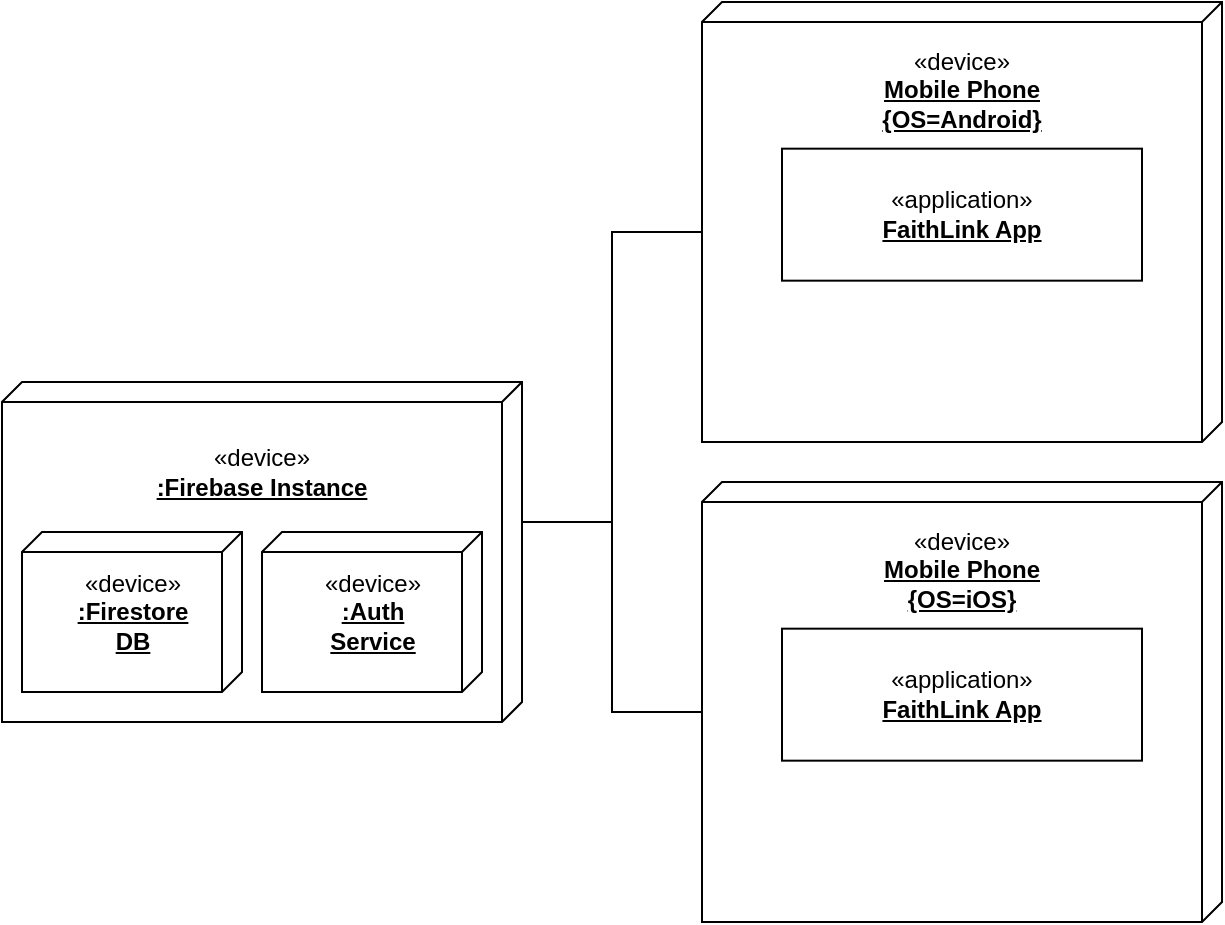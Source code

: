 <mxfile version="24.0.0" type="github" pages="2">
  <diagram name="Deployment" id="5f0bae14-7c28-e335-631c-24af17079c00">
    <mxGraphModel dx="1050" dy="626" grid="1" gridSize="10" guides="1" tooltips="1" connect="1" arrows="1" fold="1" page="1" pageScale="1" pageWidth="1100" pageHeight="850" background="none" math="0" shadow="0">
      <root>
        <mxCell id="0" />
        <mxCell id="1" parent="0" />
        <mxCell id="lI-046-nffeyncQyr4Zk-2" value="" style="group;fontStyle=4" parent="1" connectable="0" vertex="1">
          <mxGeometry x="200" y="350" width="260" height="210" as="geometry" />
        </mxCell>
        <mxCell id="39150e848f15840c-3" value="" style="verticalAlign=top;align=left;spacingTop=8;spacingLeft=2;spacingRight=12;shape=cube;size=10;direction=south;fontStyle=4;html=1;rounded=0;shadow=0;comic=0;labelBackgroundColor=none;strokeWidth=1;fontFamily=Verdana;fontSize=12" parent="lI-046-nffeyncQyr4Zk-2" vertex="1">
          <mxGeometry width="260" height="170" as="geometry" />
        </mxCell>
        <mxCell id="lI-046-nffeyncQyr4Zk-1" value="«device»&lt;br&gt;&lt;b&gt;&lt;u&gt;:Firebase Instance&lt;/u&gt;&lt;/b&gt;" style="html=1;whiteSpace=wrap;strokeColor=none;" parent="lI-046-nffeyncQyr4Zk-2" vertex="1">
          <mxGeometry x="75" y="20" width="110" height="50" as="geometry" />
        </mxCell>
        <mxCell id="Sjt8pgv60jIIBVwAyIsg-5" value="" style="group" vertex="1" connectable="0" parent="lI-046-nffeyncQyr4Zk-2">
          <mxGeometry x="10" y="75" width="110" height="80" as="geometry" />
        </mxCell>
        <mxCell id="Sjt8pgv60jIIBVwAyIsg-2" value="" style="verticalAlign=top;align=left;spacingTop=8;spacingLeft=2;spacingRight=12;shape=cube;size=10;direction=south;fontStyle=4;html=1;rounded=0;shadow=0;comic=0;labelBackgroundColor=none;strokeWidth=1;fontFamily=Verdana;fontSize=12" vertex="1" parent="Sjt8pgv60jIIBVwAyIsg-5">
          <mxGeometry width="110" height="80" as="geometry" />
        </mxCell>
        <mxCell id="Sjt8pgv60jIIBVwAyIsg-3" value="«device»&lt;br&gt;&lt;b&gt;&lt;u&gt;:Firestore DB&lt;/u&gt;&lt;/b&gt;" style="html=1;whiteSpace=wrap;strokeColor=none;" vertex="1" parent="Sjt8pgv60jIIBVwAyIsg-5">
          <mxGeometry x="31.731" y="26.667" width="46.538" height="26.667" as="geometry" />
        </mxCell>
        <mxCell id="Sjt8pgv60jIIBVwAyIsg-6" value="" style="group" vertex="1" connectable="0" parent="lI-046-nffeyncQyr4Zk-2">
          <mxGeometry x="130" y="75" width="110" height="80" as="geometry" />
        </mxCell>
        <mxCell id="Sjt8pgv60jIIBVwAyIsg-7" value="" style="verticalAlign=top;align=left;spacingTop=8;spacingLeft=2;spacingRight=12;shape=cube;size=10;direction=south;fontStyle=4;html=1;rounded=0;shadow=0;comic=0;labelBackgroundColor=none;strokeWidth=1;fontFamily=Verdana;fontSize=12" vertex="1" parent="Sjt8pgv60jIIBVwAyIsg-6">
          <mxGeometry width="110" height="80" as="geometry" />
        </mxCell>
        <mxCell id="Sjt8pgv60jIIBVwAyIsg-8" value="«device»&lt;br&gt;&lt;b&gt;&lt;u&gt;:Auth Service&lt;/u&gt;&lt;/b&gt;" style="html=1;whiteSpace=wrap;strokeColor=none;" vertex="1" parent="Sjt8pgv60jIIBVwAyIsg-6">
          <mxGeometry x="31.731" y="26.667" width="46.538" height="26.667" as="geometry" />
        </mxCell>
        <mxCell id="lI-046-nffeyncQyr4Zk-4" value="" style="group" parent="1" connectable="0" vertex="1">
          <mxGeometry x="550" y="160" width="260" height="220" as="geometry" />
        </mxCell>
        <mxCell id="lI-046-nffeyncQyr4Zk-5" value="" style="verticalAlign=top;align=left;spacingTop=8;spacingLeft=2;spacingRight=12;shape=cube;size=10;direction=south;fontStyle=4;html=1;rounded=0;shadow=0;comic=0;labelBackgroundColor=none;strokeWidth=1;fontFamily=Verdana;fontSize=12" parent="lI-046-nffeyncQyr4Zk-4" vertex="1">
          <mxGeometry width="260" height="220.0" as="geometry" />
        </mxCell>
        <mxCell id="lI-046-nffeyncQyr4Zk-6" value="«device»&lt;br&gt;&lt;b&gt;&lt;u&gt;Mobile Phone&lt;/u&gt;&lt;/b&gt;&lt;div&gt;&lt;b&gt;&lt;u&gt;{OS=Android}&lt;/u&gt;&lt;/b&gt;&lt;/div&gt;" style="html=1;whiteSpace=wrap;strokeColor=none;" parent="lI-046-nffeyncQyr4Zk-4" vertex="1">
          <mxGeometry x="75" y="14.667" width="110" height="58.667" as="geometry" />
        </mxCell>
        <mxCell id="lI-046-nffeyncQyr4Zk-7" value="«application»&lt;br&gt;&lt;b&gt;&lt;u&gt;FaithLink App&lt;/u&gt;&lt;/b&gt;" style="html=1;dropTarget=0;whiteSpace=wrap;" parent="lI-046-nffeyncQyr4Zk-4" vertex="1">
          <mxGeometry x="40" y="73.333" width="180" height="66" as="geometry" />
        </mxCell>
        <mxCell id="lI-046-nffeyncQyr4Zk-9" value="" style="group" parent="1" connectable="0" vertex="1">
          <mxGeometry x="550" y="400" width="260" height="220" as="geometry" />
        </mxCell>
        <mxCell id="lI-046-nffeyncQyr4Zk-10" value="" style="verticalAlign=top;align=left;spacingTop=8;spacingLeft=2;spacingRight=12;shape=cube;size=10;direction=south;fontStyle=4;html=1;rounded=0;shadow=0;comic=0;labelBackgroundColor=none;strokeWidth=1;fontFamily=Verdana;fontSize=12" parent="lI-046-nffeyncQyr4Zk-9" vertex="1">
          <mxGeometry width="260" height="220.0" as="geometry" />
        </mxCell>
        <mxCell id="lI-046-nffeyncQyr4Zk-11" value="«device»&lt;br&gt;&lt;b&gt;&lt;u&gt;Mobile Phone&lt;/u&gt;&lt;/b&gt;&lt;div&gt;&lt;b&gt;&lt;u&gt;{OS=iOS}&lt;/u&gt;&lt;/b&gt;&lt;/div&gt;" style="html=1;whiteSpace=wrap;strokeColor=none;" parent="lI-046-nffeyncQyr4Zk-9" vertex="1">
          <mxGeometry x="75" y="14.667" width="110" height="58.667" as="geometry" />
        </mxCell>
        <mxCell id="lI-046-nffeyncQyr4Zk-12" value="«application»&lt;br&gt;&lt;b&gt;&lt;u&gt;FaithLink App&lt;/u&gt;&lt;/b&gt;" style="html=1;dropTarget=0;whiteSpace=wrap;" parent="lI-046-nffeyncQyr4Zk-9" vertex="1">
          <mxGeometry x="40" y="73.333" width="180" height="66" as="geometry" />
        </mxCell>
        <mxCell id="zeNZUcg0iBA0-CbNmsgr-1" style="edgeStyle=orthogonalEdgeStyle;rounded=0;orthogonalLoop=1;jettySize=auto;html=1;exitX=0;exitY=0;exitDx=70;exitDy=0;exitPerimeter=0;entryX=0;entryY=0;entryDx=115.0;entryDy=260;entryPerimeter=0;endArrow=none;endFill=0;" parent="1" source="39150e848f15840c-3" target="lI-046-nffeyncQyr4Zk-5" edge="1">
          <mxGeometry relative="1" as="geometry" />
        </mxCell>
        <mxCell id="zeNZUcg0iBA0-CbNmsgr-2" style="edgeStyle=orthogonalEdgeStyle;rounded=0;orthogonalLoop=1;jettySize=auto;html=1;exitX=0;exitY=0;exitDx=70;exitDy=0;exitPerimeter=0;entryX=0;entryY=0;entryDx=115.0;entryDy=260;entryPerimeter=0;endArrow=none;endFill=0;" parent="1" source="39150e848f15840c-3" target="lI-046-nffeyncQyr4Zk-10" edge="1">
          <mxGeometry relative="1" as="geometry" />
        </mxCell>
      </root>
    </mxGraphModel>
  </diagram>
  <diagram id="RZ-FWO4TuppkIw3De-2x" name="Activity">
    <mxGraphModel dx="2625" dy="1565" grid="1" gridSize="10" guides="1" tooltips="1" connect="1" arrows="1" fold="1" page="1" pageScale="1" pageWidth="850" pageHeight="1100" math="0" shadow="0">
      <root>
        <mxCell id="0" />
        <mxCell id="1" parent="0" />
        <mxCell id="2EG6RKbsyVWapE8Dmf16-1" value="Create Account" style="ellipse;whiteSpace=wrap;html=1;" vertex="1" parent="1">
          <mxGeometry x="40" y="40" width="140" height="70" as="geometry" />
        </mxCell>
        <mxCell id="2EG6RKbsyVWapE8Dmf16-28" value="" style="group" vertex="1" connectable="0" parent="1">
          <mxGeometry x="268" y="60" width="315" height="720" as="geometry" />
        </mxCell>
        <mxCell id="2EG6RKbsyVWapE8Dmf16-2" value="" style="ellipse;html=1;shape=startState;fillColor=#000000;strokeColor=#ff0000;" vertex="1" parent="2EG6RKbsyVWapE8Dmf16-28">
          <mxGeometry x="45" width="30" height="30" as="geometry" />
        </mxCell>
        <mxCell id="2EG6RKbsyVWapE8Dmf16-3" value="" style="edgeStyle=orthogonalEdgeStyle;html=1;verticalAlign=bottom;endArrow=open;endSize=8;strokeColor=#ff0000;rounded=0;" edge="1" source="2EG6RKbsyVWapE8Dmf16-2" parent="2EG6RKbsyVWapE8Dmf16-28">
          <mxGeometry relative="1" as="geometry">
            <mxPoint x="60" y="90" as="targetPoint" />
          </mxGeometry>
        </mxCell>
        <mxCell id="2EG6RKbsyVWapE8Dmf16-4" value="enter email and password" style="edgeLabel;html=1;align=center;verticalAlign=middle;resizable=0;points=[];" vertex="1" connectable="0" parent="2EG6RKbsyVWapE8Dmf16-3">
          <mxGeometry x="-0.279" y="1" relative="1" as="geometry">
            <mxPoint as="offset" />
          </mxGeometry>
        </mxCell>
        <mxCell id="2EG6RKbsyVWapE8Dmf16-5" value="Get details" style="rounded=1;whiteSpace=wrap;html=1;arcSize=40;fontColor=#000000;fillColor=#ffffc0;strokeColor=#ff0000;" vertex="1" parent="2EG6RKbsyVWapE8Dmf16-28">
          <mxGeometry y="90" width="120" height="40" as="geometry" />
        </mxCell>
        <mxCell id="2EG6RKbsyVWapE8Dmf16-6" value="" style="edgeStyle=orthogonalEdgeStyle;html=1;verticalAlign=bottom;endArrow=open;endSize=8;strokeColor=#ff0000;rounded=0;" edge="1" source="2EG6RKbsyVWapE8Dmf16-5" parent="2EG6RKbsyVWapE8Dmf16-28">
          <mxGeometry relative="1" as="geometry">
            <mxPoint x="60" y="190" as="targetPoint" />
          </mxGeometry>
        </mxCell>
        <mxCell id="2EG6RKbsyVWapE8Dmf16-7" value="Submit" style="edgeLabel;html=1;align=center;verticalAlign=middle;resizable=0;points=[];" vertex="1" connectable="0" parent="2EG6RKbsyVWapE8Dmf16-6">
          <mxGeometry x="-0.279" y="-2" relative="1" as="geometry">
            <mxPoint as="offset" />
          </mxGeometry>
        </mxCell>
        <mxCell id="2EG6RKbsyVWapE8Dmf16-8" value="Validate data" style="rounded=1;whiteSpace=wrap;html=1;arcSize=40;fontColor=#000000;fillColor=#ffffc0;strokeColor=#ff0000;" vertex="1" parent="2EG6RKbsyVWapE8Dmf16-28">
          <mxGeometry y="190" width="120" height="40" as="geometry" />
        </mxCell>
        <mxCell id="2EG6RKbsyVWapE8Dmf16-9" value="" style="edgeStyle=orthogonalEdgeStyle;html=1;verticalAlign=bottom;endArrow=open;endSize=8;strokeColor=#ff0000;rounded=0;" edge="1" source="2EG6RKbsyVWapE8Dmf16-8" parent="2EG6RKbsyVWapE8Dmf16-28">
          <mxGeometry relative="1" as="geometry">
            <mxPoint x="60" y="290" as="targetPoint" />
          </mxGeometry>
        </mxCell>
        <mxCell id="2EG6RKbsyVWapE8Dmf16-10" value="Valid?" style="rhombus;whiteSpace=wrap;html=1;fontColor=#000000;fillColor=#ffffc0;strokeColor=#ff0000;" vertex="1" parent="2EG6RKbsyVWapE8Dmf16-28">
          <mxGeometry x="20" y="290" width="80" height="40" as="geometry" />
        </mxCell>
        <mxCell id="2EG6RKbsyVWapE8Dmf16-11" value="no" style="edgeStyle=orthogonalEdgeStyle;html=1;align=left;verticalAlign=bottom;endArrow=open;endSize=8;strokeColor=#ff0000;rounded=0;" edge="1" source="2EG6RKbsyVWapE8Dmf16-10" parent="2EG6RKbsyVWapE8Dmf16-28">
          <mxGeometry x="-1" relative="1" as="geometry">
            <mxPoint x="195" y="310" as="targetPoint" />
          </mxGeometry>
        </mxCell>
        <mxCell id="2EG6RKbsyVWapE8Dmf16-12" value="yes" style="edgeStyle=orthogonalEdgeStyle;html=1;align=left;verticalAlign=top;endArrow=open;endSize=8;strokeColor=#ff0000;rounded=0;" edge="1" source="2EG6RKbsyVWapE8Dmf16-10" parent="2EG6RKbsyVWapE8Dmf16-28">
          <mxGeometry x="-1" relative="1" as="geometry">
            <mxPoint x="60" y="400" as="targetPoint" />
          </mxGeometry>
        </mxCell>
        <mxCell id="2EG6RKbsyVWapE8Dmf16-15" style="edgeStyle=orthogonalEdgeStyle;rounded=0;orthogonalLoop=1;jettySize=auto;html=1;entryX=1;entryY=0.5;entryDx=0;entryDy=0;fillColor=#fad9d5;strokeColor=#ff0000;" edge="1" parent="2EG6RKbsyVWapE8Dmf16-28" source="2EG6RKbsyVWapE8Dmf16-13" target="2EG6RKbsyVWapE8Dmf16-5">
          <mxGeometry relative="1" as="geometry">
            <Array as="points">
              <mxPoint x="255" y="110" />
            </Array>
          </mxGeometry>
        </mxCell>
        <mxCell id="2EG6RKbsyVWapE8Dmf16-13" value="Show error message" style="rounded=1;whiteSpace=wrap;html=1;arcSize=40;fontColor=#000000;fillColor=#ffffc0;strokeColor=#ff0000;" vertex="1" parent="2EG6RKbsyVWapE8Dmf16-28">
          <mxGeometry x="195" y="290" width="120" height="40" as="geometry" />
        </mxCell>
        <mxCell id="2EG6RKbsyVWapE8Dmf16-16" value="addDoc()" style="rounded=1;whiteSpace=wrap;html=1;arcSize=40;fontColor=#000000;fillColor=#ffffc0;strokeColor=#ff0000;" vertex="1" parent="2EG6RKbsyVWapE8Dmf16-28">
          <mxGeometry y="400" width="120" height="40" as="geometry" />
        </mxCell>
        <mxCell id="2EG6RKbsyVWapE8Dmf16-17" value="" style="edgeStyle=orthogonalEdgeStyle;html=1;verticalAlign=bottom;endArrow=open;endSize=8;strokeColor=#ff0000;rounded=0;" edge="1" source="2EG6RKbsyVWapE8Dmf16-16" parent="2EG6RKbsyVWapE8Dmf16-28">
          <mxGeometry relative="1" as="geometry">
            <mxPoint x="60" y="500" as="targetPoint" />
          </mxGeometry>
        </mxCell>
        <mxCell id="2EG6RKbsyVWapE8Dmf16-18" value="Log in" style="rounded=1;whiteSpace=wrap;html=1;arcSize=40;fontColor=#000000;fillColor=#ffffc0;strokeColor=#ff0000;" vertex="1" parent="2EG6RKbsyVWapE8Dmf16-28">
          <mxGeometry y="600" width="120" height="40" as="geometry" />
        </mxCell>
        <mxCell id="2EG6RKbsyVWapE8Dmf16-20" value="Success?" style="rhombus;whiteSpace=wrap;html=1;fontColor=#000000;fillColor=#ffffc0;strokeColor=#ff0000;" vertex="1" parent="2EG6RKbsyVWapE8Dmf16-28">
          <mxGeometry x="20" y="500" width="80" height="40" as="geometry" />
        </mxCell>
        <mxCell id="2EG6RKbsyVWapE8Dmf16-21" value="no" style="edgeStyle=orthogonalEdgeStyle;html=1;align=left;verticalAlign=bottom;endArrow=open;endSize=8;strokeColor=#ff0000;rounded=0;entryX=0.5;entryY=1;entryDx=0;entryDy=0;" edge="1" source="2EG6RKbsyVWapE8Dmf16-20" parent="2EG6RKbsyVWapE8Dmf16-28" target="2EG6RKbsyVWapE8Dmf16-13">
          <mxGeometry x="-1" relative="1" as="geometry">
            <mxPoint x="200" y="520" as="targetPoint" />
          </mxGeometry>
        </mxCell>
        <mxCell id="2EG6RKbsyVWapE8Dmf16-22" value="yes" style="edgeStyle=orthogonalEdgeStyle;html=1;align=left;verticalAlign=top;endArrow=open;endSize=8;strokeColor=#ff0000;rounded=0;entryX=0.499;entryY=0.033;entryDx=0;entryDy=0;entryPerimeter=0;" edge="1" source="2EG6RKbsyVWapE8Dmf16-20" parent="2EG6RKbsyVWapE8Dmf16-28" target="2EG6RKbsyVWapE8Dmf16-18">
          <mxGeometry x="-1" relative="1" as="geometry">
            <mxPoint x="60" y="600" as="targetPoint" />
          </mxGeometry>
        </mxCell>
        <mxCell id="2EG6RKbsyVWapE8Dmf16-26" value="" style="ellipse;html=1;shape=endState;fillColor=#000000;strokeColor=#ff0000;fontFamily=Helvetica;fontSize=11;fontColor=default;labelBackgroundColor=default;" vertex="1" parent="2EG6RKbsyVWapE8Dmf16-28">
          <mxGeometry x="45" y="690" width="30" height="30" as="geometry" />
        </mxCell>
        <mxCell id="2EG6RKbsyVWapE8Dmf16-27" style="edgeStyle=orthogonalEdgeStyle;rounded=0;orthogonalLoop=1;jettySize=auto;html=1;exitX=0.5;exitY=1;exitDx=0;exitDy=0;entryX=0.5;entryY=0;entryDx=0;entryDy=0;strokeColor=#ff0000;align=center;verticalAlign=middle;fontFamily=Helvetica;fontSize=11;fontColor=default;labelBackgroundColor=default;endArrow=classic;fillColor=#fad9d5;" edge="1" parent="2EG6RKbsyVWapE8Dmf16-28" source="2EG6RKbsyVWapE8Dmf16-18" target="2EG6RKbsyVWapE8Dmf16-26">
          <mxGeometry relative="1" as="geometry" />
        </mxCell>
        <mxCell id="2EG6RKbsyVWapE8Dmf16-29" value="Log In" style="ellipse;whiteSpace=wrap;html=1;" vertex="1" parent="1">
          <mxGeometry x="880" y="40" width="140" height="70" as="geometry" />
        </mxCell>
        <mxCell id="2EG6RKbsyVWapE8Dmf16-34" value="" style="ellipse;html=1;shape=startState;fillColor=#000000;strokeColor=#ff0000;" vertex="1" parent="1">
          <mxGeometry x="1163" y="60" width="30" height="30" as="geometry" />
        </mxCell>
        <mxCell id="2EG6RKbsyVWapE8Dmf16-35" value="" style="edgeStyle=orthogonalEdgeStyle;html=1;verticalAlign=bottom;endArrow=open;endSize=8;strokeColor=#ff0000;rounded=0;" edge="1" parent="1" source="2EG6RKbsyVWapE8Dmf16-34">
          <mxGeometry relative="1" as="geometry">
            <mxPoint x="1178" y="150" as="targetPoint" />
          </mxGeometry>
        </mxCell>
        <mxCell id="2EG6RKbsyVWapE8Dmf16-36" value="enter email and password" style="edgeLabel;html=1;align=center;verticalAlign=middle;resizable=0;points=[];" vertex="1" connectable="0" parent="2EG6RKbsyVWapE8Dmf16-35">
          <mxGeometry x="-0.279" y="1" relative="1" as="geometry">
            <mxPoint as="offset" />
          </mxGeometry>
        </mxCell>
        <mxCell id="2EG6RKbsyVWapE8Dmf16-37" value="Get details" style="rounded=1;whiteSpace=wrap;html=1;arcSize=40;fontColor=#000000;fillColor=#ffffc0;strokeColor=#ff0000;" vertex="1" parent="1">
          <mxGeometry x="1118" y="150" width="120" height="40" as="geometry" />
        </mxCell>
        <mxCell id="2EG6RKbsyVWapE8Dmf16-38" value="" style="edgeStyle=orthogonalEdgeStyle;html=1;verticalAlign=bottom;endArrow=open;endSize=8;strokeColor=#ff0000;rounded=0;" edge="1" parent="1" source="2EG6RKbsyVWapE8Dmf16-37">
          <mxGeometry relative="1" as="geometry">
            <mxPoint x="1178" y="250" as="targetPoint" />
          </mxGeometry>
        </mxCell>
        <mxCell id="2EG6RKbsyVWapE8Dmf16-39" value="Submit" style="edgeLabel;html=1;align=center;verticalAlign=middle;resizable=0;points=[];" vertex="1" connectable="0" parent="2EG6RKbsyVWapE8Dmf16-38">
          <mxGeometry x="-0.279" y="-2" relative="1" as="geometry">
            <mxPoint as="offset" />
          </mxGeometry>
        </mxCell>
        <mxCell id="2EG6RKbsyVWapE8Dmf16-40" value="Validate data" style="rounded=1;whiteSpace=wrap;html=1;arcSize=40;fontColor=#000000;fillColor=#ffffc0;strokeColor=#ff0000;" vertex="1" parent="1">
          <mxGeometry x="1118" y="250" width="120" height="40" as="geometry" />
        </mxCell>
        <mxCell id="2EG6RKbsyVWapE8Dmf16-41" value="" style="edgeStyle=orthogonalEdgeStyle;html=1;verticalAlign=bottom;endArrow=open;endSize=8;strokeColor=#ff0000;rounded=0;" edge="1" parent="1" source="2EG6RKbsyVWapE8Dmf16-40">
          <mxGeometry relative="1" as="geometry">
            <mxPoint x="1178" y="350" as="targetPoint" />
          </mxGeometry>
        </mxCell>
        <mxCell id="2EG6RKbsyVWapE8Dmf16-42" value="Valid?" style="rhombus;whiteSpace=wrap;html=1;fontColor=#000000;fillColor=#ffffc0;strokeColor=#ff0000;" vertex="1" parent="1">
          <mxGeometry x="1138" y="350" width="80" height="40" as="geometry" />
        </mxCell>
        <mxCell id="2EG6RKbsyVWapE8Dmf16-43" value="no" style="edgeStyle=orthogonalEdgeStyle;html=1;align=left;verticalAlign=bottom;endArrow=open;endSize=8;strokeColor=#ff0000;rounded=0;" edge="1" parent="1" source="2EG6RKbsyVWapE8Dmf16-42">
          <mxGeometry x="-1" relative="1" as="geometry">
            <mxPoint x="1313" y="370" as="targetPoint" />
          </mxGeometry>
        </mxCell>
        <mxCell id="2EG6RKbsyVWapE8Dmf16-44" value="yes" style="edgeStyle=orthogonalEdgeStyle;html=1;align=left;verticalAlign=top;endArrow=open;endSize=8;strokeColor=#ff0000;rounded=0;entryX=0.496;entryY=0.239;entryDx=0;entryDy=0;entryPerimeter=0;" edge="1" parent="1" source="2EG6RKbsyVWapE8Dmf16-42" target="2EG6RKbsyVWapE8Dmf16-59">
          <mxGeometry x="-1" relative="1" as="geometry">
            <mxPoint x="1178" y="460" as="targetPoint" />
          </mxGeometry>
        </mxCell>
        <mxCell id="2EG6RKbsyVWapE8Dmf16-45" style="edgeStyle=orthogonalEdgeStyle;rounded=0;orthogonalLoop=1;jettySize=auto;html=1;entryX=1;entryY=0.5;entryDx=0;entryDy=0;fillColor=#fad9d5;strokeColor=#ff0000;" edge="1" parent="1" source="2EG6RKbsyVWapE8Dmf16-46" target="2EG6RKbsyVWapE8Dmf16-37">
          <mxGeometry relative="1" as="geometry">
            <Array as="points">
              <mxPoint x="1373" y="170" />
            </Array>
          </mxGeometry>
        </mxCell>
        <mxCell id="2EG6RKbsyVWapE8Dmf16-46" value="Show error message" style="rounded=1;whiteSpace=wrap;html=1;arcSize=40;fontColor=#000000;fillColor=#ffffc0;strokeColor=#ff0000;" vertex="1" parent="1">
          <mxGeometry x="1313" y="350" width="120" height="40" as="geometry" />
        </mxCell>
        <mxCell id="2EG6RKbsyVWapE8Dmf16-58" style="edgeStyle=orthogonalEdgeStyle;rounded=0;orthogonalLoop=1;jettySize=auto;html=1;exitX=0.5;exitY=1;exitDx=0;exitDy=0;entryX=0.5;entryY=0;entryDx=0;entryDy=0;strokeColor=#ff0000;align=center;verticalAlign=middle;fontFamily=Helvetica;fontSize=11;fontColor=default;labelBackgroundColor=default;endArrow=classic;fillColor=#fad9d5;" edge="1" parent="1" source="2EG6RKbsyVWapE8Dmf16-47" target="2EG6RKbsyVWapE8Dmf16-50">
          <mxGeometry relative="1" as="geometry" />
        </mxCell>
        <mxCell id="2EG6RKbsyVWapE8Dmf16-47" value="Fetch user data" style="rounded=1;whiteSpace=wrap;html=1;arcSize=40;fontColor=#000000;fillColor=#ffffc0;strokeColor=#ff0000;" vertex="1" parent="1">
          <mxGeometry x="1210" y="460" width="120" height="40" as="geometry" />
        </mxCell>
        <mxCell id="2EG6RKbsyVWapE8Dmf16-70" style="edgeStyle=orthogonalEdgeStyle;rounded=0;orthogonalLoop=1;jettySize=auto;html=1;exitX=0.5;exitY=1;exitDx=0;exitDy=0;entryX=0;entryY=0.5;entryDx=0;entryDy=0;strokeColor=#ff0000;align=center;verticalAlign=middle;fontFamily=Helvetica;fontSize=12;fontColor=#000000;labelBackgroundColor=default;endArrow=classic;fillColor=#fad9d5;" edge="1" parent="1" source="2EG6RKbsyVWapE8Dmf16-49" target="2EG6RKbsyVWapE8Dmf16-50">
          <mxGeometry relative="1" as="geometry" />
        </mxCell>
        <mxCell id="2EG6RKbsyVWapE8Dmf16-49" value="Log in" style="rounded=1;whiteSpace=wrap;html=1;arcSize=40;fontColor=#000000;fillColor=#ffffc0;strokeColor=#ff0000;" vertex="1" parent="1">
          <mxGeometry x="1020" y="460" width="120" height="40" as="geometry" />
        </mxCell>
        <mxCell id="2EG6RKbsyVWapE8Dmf16-56" style="edgeStyle=orthogonalEdgeStyle;rounded=0;orthogonalLoop=1;jettySize=auto;html=1;exitX=1;exitY=0.5;exitDx=0;exitDy=0;entryX=0.5;entryY=1;entryDx=0;entryDy=0;strokeColor=#ff0000;align=center;verticalAlign=middle;fontFamily=Helvetica;fontSize=11;fontColor=default;labelBackgroundColor=default;endArrow=classic;fillColor=#fad9d5;" edge="1" parent="1" source="2EG6RKbsyVWapE8Dmf16-50" target="2EG6RKbsyVWapE8Dmf16-46">
          <mxGeometry relative="1" as="geometry" />
        </mxCell>
        <mxCell id="2EG6RKbsyVWapE8Dmf16-57" value="no" style="edgeLabel;html=1;align=center;verticalAlign=middle;resizable=0;points=[];fontFamily=Helvetica;fontSize=11;fontColor=default;labelBackgroundColor=default;" vertex="1" connectable="0" parent="2EG6RKbsyVWapE8Dmf16-56">
          <mxGeometry x="-0.149" y="-3" relative="1" as="geometry">
            <mxPoint x="7" y="-103" as="offset" />
          </mxGeometry>
        </mxCell>
        <mxCell id="2EG6RKbsyVWapE8Dmf16-68" style="edgeStyle=orthogonalEdgeStyle;rounded=0;orthogonalLoop=1;jettySize=auto;html=1;exitX=0.5;exitY=1;exitDx=0;exitDy=0;entryX=0.5;entryY=0;entryDx=0;entryDy=0;strokeColor=#ff0000;align=center;verticalAlign=middle;fontFamily=Helvetica;fontSize=12;fontColor=#000000;labelBackgroundColor=default;endArrow=classic;fillColor=#fad9d5;" edge="1" parent="1" source="2EG6RKbsyVWapE8Dmf16-50" target="2EG6RKbsyVWapE8Dmf16-66">
          <mxGeometry relative="1" as="geometry" />
        </mxCell>
        <mxCell id="2EG6RKbsyVWapE8Dmf16-69" value="yes" style="edgeLabel;html=1;align=center;verticalAlign=middle;resizable=0;points=[];rounded=1;strokeColor=#ff0000;arcSize=40;fontFamily=Helvetica;fontSize=12;fontColor=#000000;fillColor=#ffffc0;" vertex="1" connectable="0" parent="2EG6RKbsyVWapE8Dmf16-68">
          <mxGeometry x="-0.276" y="-1" relative="1" as="geometry">
            <mxPoint as="offset" />
          </mxGeometry>
        </mxCell>
        <mxCell id="2EG6RKbsyVWapE8Dmf16-50" value="Success?" style="rhombus;whiteSpace=wrap;html=1;fontColor=#000000;fillColor=#ffffc0;strokeColor=#ff0000;" vertex="1" parent="1">
          <mxGeometry x="1140" y="560" width="80" height="40" as="geometry" />
        </mxCell>
        <mxCell id="2EG6RKbsyVWapE8Dmf16-53" value="" style="ellipse;html=1;shape=endState;fillColor=#000000;strokeColor=#ff0000;fontFamily=Helvetica;fontSize=11;fontColor=default;labelBackgroundColor=default;" vertex="1" parent="1">
          <mxGeometry x="1165" y="750" width="30" height="30" as="geometry" />
        </mxCell>
        <mxCell id="2EG6RKbsyVWapE8Dmf16-61" style="edgeStyle=orthogonalEdgeStyle;rounded=0;orthogonalLoop=1;jettySize=auto;html=1;exitX=0.75;exitY=0.5;exitDx=0;exitDy=0;exitPerimeter=0;entryX=0.5;entryY=0;entryDx=0;entryDy=0;strokeColor=#ff0000;align=center;verticalAlign=middle;fontFamily=Helvetica;fontSize=11;fontColor=default;labelBackgroundColor=default;endArrow=classic;fillColor=#fad9d5;" edge="1" parent="1" source="2EG6RKbsyVWapE8Dmf16-59" target="2EG6RKbsyVWapE8Dmf16-47">
          <mxGeometry relative="1" as="geometry" />
        </mxCell>
        <mxCell id="2EG6RKbsyVWapE8Dmf16-62" style="edgeStyle=orthogonalEdgeStyle;rounded=0;orthogonalLoop=1;jettySize=auto;html=1;exitX=0.25;exitY=0.5;exitDx=0;exitDy=0;exitPerimeter=0;entryX=0.5;entryY=0;entryDx=0;entryDy=0;strokeColor=#ff0000;align=center;verticalAlign=middle;fontFamily=Helvetica;fontSize=11;fontColor=default;labelBackgroundColor=default;endArrow=classic;fillColor=#fad9d5;" edge="1" parent="1" source="2EG6RKbsyVWapE8Dmf16-59" target="2EG6RKbsyVWapE8Dmf16-49">
          <mxGeometry relative="1" as="geometry" />
        </mxCell>
        <mxCell id="2EG6RKbsyVWapE8Dmf16-59" value="" style="shape=line;html=1;strokeWidth=6;strokeColor=#ff0000;fontFamily=Helvetica;fontSize=11;fontColor=default;labelBackgroundColor=default;" vertex="1" parent="1">
          <mxGeometry x="1078" y="420" width="200" height="10" as="geometry" />
        </mxCell>
        <mxCell id="2EG6RKbsyVWapE8Dmf16-71" style="edgeStyle=orthogonalEdgeStyle;rounded=0;orthogonalLoop=1;jettySize=auto;html=1;entryX=0.5;entryY=0;entryDx=0;entryDy=0;strokeColor=#ff0000;align=center;verticalAlign=middle;fontFamily=Helvetica;fontSize=12;fontColor=#000000;labelBackgroundColor=default;endArrow=classic;fillColor=#fad9d5;" edge="1" parent="1" source="2EG6RKbsyVWapE8Dmf16-66" target="2EG6RKbsyVWapE8Dmf16-53">
          <mxGeometry relative="1" as="geometry" />
        </mxCell>
        <mxCell id="2EG6RKbsyVWapE8Dmf16-66" value="Display user data" style="rounded=1;whiteSpace=wrap;html=1;arcSize=40;fontColor=#000000;fillColor=#ffffc0;strokeColor=#ff0000;align=center;verticalAlign=middle;fontFamily=Helvetica;fontSize=12;" vertex="1" parent="1">
          <mxGeometry x="1120" y="640" width="120" height="40" as="geometry" />
        </mxCell>
        <mxCell id="Za5Q8bb8UPaSNorX65a6-1" value="View Group Page" style="ellipse;whiteSpace=wrap;html=1;" vertex="1" parent="1">
          <mxGeometry x="1760" y="40" width="140" height="70" as="geometry" />
        </mxCell>
        <mxCell id="Za5Q8bb8UPaSNorX65a6-2" value="" style="ellipse;html=1;shape=startState;fillColor=#000000;strokeColor=#ff0000;" vertex="1" parent="1">
          <mxGeometry x="2043" y="60" width="30" height="30" as="geometry" />
        </mxCell>
        <mxCell id="Za5Q8bb8UPaSNorX65a6-3" value="" style="edgeStyle=orthogonalEdgeStyle;html=1;verticalAlign=bottom;endArrow=open;endSize=8;strokeColor=#ff0000;rounded=0;" edge="1" source="Za5Q8bb8UPaSNorX65a6-2" parent="1">
          <mxGeometry relative="1" as="geometry">
            <mxPoint x="2058" y="150" as="targetPoint" />
          </mxGeometry>
        </mxCell>
        <mxCell id="Za5Q8bb8UPaSNorX65a6-5" value="Get user info" style="rounded=1;whiteSpace=wrap;html=1;arcSize=40;fontColor=#000000;fillColor=#ffffc0;strokeColor=#ff0000;" vertex="1" parent="1">
          <mxGeometry x="1998" y="150" width="120" height="40" as="geometry" />
        </mxCell>
        <mxCell id="Za5Q8bb8UPaSNorX65a6-6" value="" style="edgeStyle=orthogonalEdgeStyle;html=1;verticalAlign=bottom;endArrow=open;endSize=8;strokeColor=#ff0000;rounded=0;entryX=0.5;entryY=0;entryDx=0;entryDy=0;" edge="1" source="Za5Q8bb8UPaSNorX65a6-5" parent="1" target="Za5Q8bb8UPaSNorX65a6-10">
          <mxGeometry relative="1" as="geometry">
            <mxPoint x="2058" y="250" as="targetPoint" />
          </mxGeometry>
        </mxCell>
        <mxCell id="Za5Q8bb8UPaSNorX65a6-32" style="edgeStyle=orthogonalEdgeStyle;rounded=0;orthogonalLoop=1;jettySize=auto;html=1;exitX=0;exitY=0.5;exitDx=0;exitDy=0;entryX=1;entryY=0.5;entryDx=0;entryDy=0;strokeColor=#ff0000;align=center;verticalAlign=middle;fontFamily=Helvetica;fontSize=12;fontColor=#000000;labelBackgroundColor=default;endArrow=classic;fillColor=#fad9d5;" edge="1" parent="1" source="Za5Q8bb8UPaSNorX65a6-10" target="Za5Q8bb8UPaSNorX65a6-31">
          <mxGeometry relative="1" as="geometry" />
        </mxCell>
        <mxCell id="Za5Q8bb8UPaSNorX65a6-33" value="yes" style="edgeLabel;html=1;align=center;verticalAlign=middle;resizable=0;points=[];rounded=1;strokeColor=#ff0000;arcSize=40;fontFamily=Helvetica;fontSize=12;fontColor=#000000;fillColor=#ffffc0;" vertex="1" connectable="0" parent="Za5Q8bb8UPaSNorX65a6-32">
          <mxGeometry x="-0.138" y="-3" relative="1" as="geometry">
            <mxPoint as="offset" />
          </mxGeometry>
        </mxCell>
        <mxCell id="Za5Q8bb8UPaSNorX65a6-35" style="edgeStyle=orthogonalEdgeStyle;rounded=0;orthogonalLoop=1;jettySize=auto;html=1;exitX=1;exitY=0.5;exitDx=0;exitDy=0;entryX=0;entryY=0.5;entryDx=0;entryDy=0;strokeColor=#ff0000;align=center;verticalAlign=middle;fontFamily=Helvetica;fontSize=12;fontColor=#000000;labelBackgroundColor=default;endArrow=classic;fillColor=#fad9d5;" edge="1" parent="1" source="Za5Q8bb8UPaSNorX65a6-10" target="Za5Q8bb8UPaSNorX65a6-34">
          <mxGeometry relative="1" as="geometry" />
        </mxCell>
        <mxCell id="Za5Q8bb8UPaSNorX65a6-36" value="no" style="edgeLabel;html=1;align=center;verticalAlign=middle;resizable=0;points=[];rounded=1;strokeColor=#ff0000;arcSize=40;fontFamily=Helvetica;fontSize=12;fontColor=#000000;fillColor=#ffffc0;" vertex="1" connectable="0" parent="Za5Q8bb8UPaSNorX65a6-35">
          <mxGeometry x="-0.07" y="3" relative="1" as="geometry">
            <mxPoint as="offset" />
          </mxGeometry>
        </mxCell>
        <mxCell id="Za5Q8bb8UPaSNorX65a6-10" value="In a group?" style="rhombus;whiteSpace=wrap;html=1;fontColor=#000000;fillColor=#ffffc0;strokeColor=#ff0000;" vertex="1" parent="1">
          <mxGeometry x="2018" y="260" width="80" height="40" as="geometry" />
        </mxCell>
        <mxCell id="Za5Q8bb8UPaSNorX65a6-39" style="edgeStyle=orthogonalEdgeStyle;rounded=0;orthogonalLoop=1;jettySize=auto;html=1;entryX=0.5;entryY=0;entryDx=0;entryDy=0;strokeColor=#ff0000;align=center;verticalAlign=middle;fontFamily=Helvetica;fontSize=12;fontColor=#000000;labelBackgroundColor=default;endArrow=classic;fillColor=#fad9d5;" edge="1" parent="1" source="Za5Q8bb8UPaSNorX65a6-31" target="Za5Q8bb8UPaSNorX65a6-38">
          <mxGeometry relative="1" as="geometry" />
        </mxCell>
        <mxCell id="Za5Q8bb8UPaSNorX65a6-40" value="getDoc(&#39;groups/[groupID]&#39;)" style="edgeLabel;html=1;align=center;verticalAlign=middle;resizable=0;points=[];rounded=1;strokeColor=#ff0000;arcSize=40;fontFamily=Helvetica;fontSize=12;fontColor=#000000;fillColor=#ffffc0;" vertex="1" connectable="0" parent="Za5Q8bb8UPaSNorX65a6-39">
          <mxGeometry x="0.038" relative="1" as="geometry">
            <mxPoint as="offset" />
          </mxGeometry>
        </mxCell>
        <mxCell id="Za5Q8bb8UPaSNorX65a6-31" value="Get group info" style="rounded=1;whiteSpace=wrap;html=1;arcSize=40;fontColor=#000000;fillColor=#ffffc0;strokeColor=#ff0000;" vertex="1" parent="1">
          <mxGeometry x="1820" y="260" width="120" height="40" as="geometry" />
        </mxCell>
        <mxCell id="Za5Q8bb8UPaSNorX65a6-48" style="edgeStyle=orthogonalEdgeStyle;rounded=0;orthogonalLoop=1;jettySize=auto;html=1;entryX=0.5;entryY=0;entryDx=0;entryDy=0;strokeColor=#ff0000;align=center;verticalAlign=middle;fontFamily=Helvetica;fontSize=12;fontColor=#000000;labelBackgroundColor=default;endArrow=classic;fillColor=#fad9d5;" edge="1" parent="1" source="Za5Q8bb8UPaSNorX65a6-34" target="Za5Q8bb8UPaSNorX65a6-46">
          <mxGeometry relative="1" as="geometry" />
        </mxCell>
        <mxCell id="Za5Q8bb8UPaSNorX65a6-49" value="enter group ID" style="edgeLabel;html=1;align=center;verticalAlign=middle;resizable=0;points=[];rounded=1;strokeColor=#ff0000;arcSize=40;fontFamily=Helvetica;fontSize=12;fontColor=#000000;fillColor=#ffffc0;" vertex="1" connectable="0" parent="Za5Q8bb8UPaSNorX65a6-48">
          <mxGeometry x="-0.09" y="2" relative="1" as="geometry">
            <mxPoint as="offset" />
          </mxGeometry>
        </mxCell>
        <mxCell id="Za5Q8bb8UPaSNorX65a6-34" value="Prompt to join group" style="rounded=1;whiteSpace=wrap;html=1;arcSize=40;fontColor=#000000;fillColor=#ffffc0;strokeColor=#ff0000;" vertex="1" parent="1">
          <mxGeometry x="2185" y="260" width="120" height="40" as="geometry" />
        </mxCell>
        <mxCell id="Za5Q8bb8UPaSNorX65a6-41" style="edgeStyle=orthogonalEdgeStyle;rounded=0;orthogonalLoop=1;jettySize=auto;html=1;exitX=1;exitY=0.5;exitDx=0;exitDy=0;strokeColor=#ff0000;align=center;verticalAlign=middle;fontFamily=Helvetica;fontSize=12;fontColor=#000000;labelBackgroundColor=default;endArrow=classic;fillColor=#fad9d5;entryX=0;entryY=0.5;entryDx=0;entryDy=0;" edge="1" parent="1" source="Za5Q8bb8UPaSNorX65a6-38" target="Za5Q8bb8UPaSNorX65a6-42">
          <mxGeometry relative="1" as="geometry">
            <mxPoint x="2020" y="380.25" as="targetPoint" />
          </mxGeometry>
        </mxCell>
        <mxCell id="Za5Q8bb8UPaSNorX65a6-45" value="no" style="edgeLabel;html=1;align=center;verticalAlign=middle;resizable=0;points=[];rounded=1;strokeColor=#ff0000;arcSize=40;fontFamily=Helvetica;fontSize=12;fontColor=#000000;fillColor=#ffffc0;" vertex="1" connectable="0" parent="Za5Q8bb8UPaSNorX65a6-41">
          <mxGeometry x="-0.011" relative="1" as="geometry">
            <mxPoint as="offset" />
          </mxGeometry>
        </mxCell>
        <mxCell id="Za5Q8bb8UPaSNorX65a6-55" style="edgeStyle=orthogonalEdgeStyle;rounded=0;orthogonalLoop=1;jettySize=auto;html=1;exitX=0.5;exitY=1;exitDx=0;exitDy=0;entryX=0.5;entryY=0;entryDx=0;entryDy=0;strokeColor=#ff0000;align=center;verticalAlign=middle;fontFamily=Helvetica;fontSize=12;fontColor=#000000;labelBackgroundColor=default;endArrow=classic;fillColor=#fad9d5;" edge="1" parent="1" source="Za5Q8bb8UPaSNorX65a6-38" target="Za5Q8bb8UPaSNorX65a6-54">
          <mxGeometry relative="1" as="geometry" />
        </mxCell>
        <mxCell id="Za5Q8bb8UPaSNorX65a6-56" value="yes" style="edgeLabel;html=1;align=center;verticalAlign=middle;resizable=0;points=[];rounded=1;strokeColor=#ff0000;arcSize=40;fontFamily=Helvetica;fontSize=12;fontColor=#000000;fillColor=#ffffc0;" vertex="1" connectable="0" parent="Za5Q8bb8UPaSNorX65a6-55">
          <mxGeometry x="-0.064" relative="1" as="geometry">
            <mxPoint as="offset" />
          </mxGeometry>
        </mxCell>
        <mxCell id="Za5Q8bb8UPaSNorX65a6-38" value="Success?" style="rhombus;whiteSpace=wrap;html=1;fontColor=#000000;fillColor=#ffffc0;strokeColor=#ff0000;" vertex="1" parent="1">
          <mxGeometry x="1840" y="360" width="80" height="40" as="geometry" />
        </mxCell>
        <mxCell id="Za5Q8bb8UPaSNorX65a6-58" style="edgeStyle=orthogonalEdgeStyle;rounded=0;orthogonalLoop=1;jettySize=auto;html=1;exitX=0.25;exitY=1;exitDx=0;exitDy=0;entryX=0.5;entryY=0;entryDx=0;entryDy=0;strokeColor=#ff0000;align=center;verticalAlign=middle;fontFamily=Helvetica;fontSize=12;fontColor=#000000;labelBackgroundColor=default;endArrow=classic;fillColor=#fad9d5;" edge="1" parent="1" source="Za5Q8bb8UPaSNorX65a6-42" target="Za5Q8bb8UPaSNorX65a6-57">
          <mxGeometry relative="1" as="geometry" />
        </mxCell>
        <mxCell id="Za5Q8bb8UPaSNorX65a6-42" value="Display error message" style="rounded=1;whiteSpace=wrap;html=1;arcSize=40;fontColor=#000000;fillColor=#ffffc0;strokeColor=#ff0000;" vertex="1" parent="1">
          <mxGeometry x="2012" y="360" width="92" height="40" as="geometry" />
        </mxCell>
        <mxCell id="Za5Q8bb8UPaSNorX65a6-46" value="Join group" style="rounded=1;whiteSpace=wrap;html=1;arcSize=40;fontColor=#000000;fillColor=#ffffc0;strokeColor=#ff0000;align=center;verticalAlign=middle;fontFamily=Helvetica;fontSize=12;" vertex="1" parent="1">
          <mxGeometry x="2185" y="360" width="120" height="40" as="geometry" />
        </mxCell>
        <mxCell id="Za5Q8bb8UPaSNorX65a6-47" value="" style="edgeStyle=orthogonalEdgeStyle;html=1;verticalAlign=bottom;endArrow=open;endSize=8;strokeColor=#ff0000;rounded=0;align=center;fontFamily=Helvetica;fontSize=12;fontColor=#000000;labelBackgroundColor=default;fillColor=#fad9d5;entryX=0.5;entryY=0;entryDx=0;entryDy=0;" edge="1" source="Za5Q8bb8UPaSNorX65a6-46" parent="1" target="Za5Q8bb8UPaSNorX65a6-50">
          <mxGeometry relative="1" as="geometry">
            <mxPoint x="2245" y="440" as="targetPoint" />
          </mxGeometry>
        </mxCell>
        <mxCell id="Za5Q8bb8UPaSNorX65a6-51" value="submit" style="edgeLabel;html=1;align=center;verticalAlign=middle;resizable=0;points=[];rounded=1;strokeColor=#ff0000;arcSize=40;fontFamily=Helvetica;fontSize=12;fontColor=#000000;fillColor=#ffffc0;" vertex="1" connectable="0" parent="Za5Q8bb8UPaSNorX65a6-47">
          <mxGeometry x="-0.029" y="3" relative="1" as="geometry">
            <mxPoint as="offset" />
          </mxGeometry>
        </mxCell>
        <mxCell id="Za5Q8bb8UPaSNorX65a6-52" style="edgeStyle=orthogonalEdgeStyle;rounded=0;orthogonalLoop=1;jettySize=auto;html=1;exitX=0;exitY=0.5;exitDx=0;exitDy=0;entryX=1;entryY=0.5;entryDx=0;entryDy=0;strokeColor=#ff0000;align=center;verticalAlign=middle;fontFamily=Helvetica;fontSize=12;fontColor=#000000;labelBackgroundColor=default;endArrow=classic;fillColor=#fad9d5;" edge="1" parent="1" source="Za5Q8bb8UPaSNorX65a6-50" target="Za5Q8bb8UPaSNorX65a6-42">
          <mxGeometry relative="1" as="geometry" />
        </mxCell>
        <mxCell id="Za5Q8bb8UPaSNorX65a6-53" value="no" style="edgeLabel;html=1;align=center;verticalAlign=middle;resizable=0;points=[];rounded=1;strokeColor=#ff0000;arcSize=40;fontFamily=Helvetica;fontSize=12;fontColor=#000000;fillColor=#ffffc0;" vertex="1" connectable="0" parent="Za5Q8bb8UPaSNorX65a6-52">
          <mxGeometry x="-0.417" y="-1" relative="1" as="geometry">
            <mxPoint y="-38" as="offset" />
          </mxGeometry>
        </mxCell>
        <mxCell id="Za5Q8bb8UPaSNorX65a6-61" style="edgeStyle=orthogonalEdgeStyle;rounded=0;orthogonalLoop=1;jettySize=auto;html=1;exitX=0.5;exitY=1;exitDx=0;exitDy=0;entryX=0.5;entryY=0;entryDx=0;entryDy=0;strokeColor=#ff0000;align=center;verticalAlign=middle;fontFamily=Helvetica;fontSize=12;fontColor=#000000;labelBackgroundColor=default;endArrow=classic;fillColor=#fad9d5;" edge="1" parent="1" source="Za5Q8bb8UPaSNorX65a6-50" target="Za5Q8bb8UPaSNorX65a6-60">
          <mxGeometry relative="1" as="geometry" />
        </mxCell>
        <mxCell id="Za5Q8bb8UPaSNorX65a6-62" value="yes" style="edgeLabel;html=1;align=center;verticalAlign=middle;resizable=0;points=[];rounded=1;strokeColor=#ff0000;arcSize=40;fontFamily=Helvetica;fontSize=12;fontColor=#000000;fillColor=#ffffc0;" vertex="1" connectable="0" parent="Za5Q8bb8UPaSNorX65a6-61">
          <mxGeometry x="-0.278" y="1" relative="1" as="geometry">
            <mxPoint as="offset" />
          </mxGeometry>
        </mxCell>
        <mxCell id="Za5Q8bb8UPaSNorX65a6-50" value="Success?" style="rhombus;whiteSpace=wrap;html=1;fontColor=#000000;fillColor=#ffffc0;strokeColor=#ff0000;" vertex="1" parent="1">
          <mxGeometry x="2205" y="440" width="80" height="40" as="geometry" />
        </mxCell>
        <mxCell id="Za5Q8bb8UPaSNorX65a6-59" style="edgeStyle=orthogonalEdgeStyle;rounded=0;orthogonalLoop=1;jettySize=auto;html=1;exitX=0.5;exitY=1;exitDx=0;exitDy=0;entryX=0;entryY=0.5;entryDx=0;entryDy=0;strokeColor=#ff0000;align=center;verticalAlign=middle;fontFamily=Helvetica;fontSize=12;fontColor=#000000;labelBackgroundColor=default;endArrow=classic;fillColor=#fad9d5;" edge="1" parent="1" source="Za5Q8bb8UPaSNorX65a6-54" target="Za5Q8bb8UPaSNorX65a6-57">
          <mxGeometry relative="1" as="geometry" />
        </mxCell>
        <mxCell id="Za5Q8bb8UPaSNorX65a6-54" value="Display group info" style="rounded=1;whiteSpace=wrap;html=1;arcSize=40;fontColor=#000000;fillColor=#ffffc0;strokeColor=#ff0000;" vertex="1" parent="1">
          <mxGeometry x="1820" y="440" width="120" height="40" as="geometry" />
        </mxCell>
        <mxCell id="Za5Q8bb8UPaSNorX65a6-57" value="" style="ellipse;html=1;shape=endState;fillColor=#000000;strokeColor=#ff0000;rounded=1;align=center;verticalAlign=middle;arcSize=40;fontFamily=Helvetica;fontSize=12;fontColor=#000000;" vertex="1" parent="1">
          <mxGeometry x="2020" y="535" width="30" height="30" as="geometry" />
        </mxCell>
        <mxCell id="Za5Q8bb8UPaSNorX65a6-64" style="edgeStyle=orthogonalEdgeStyle;rounded=0;orthogonalLoop=1;jettySize=auto;html=1;exitX=0.5;exitY=1;exitDx=0;exitDy=0;entryX=0.5;entryY=0;entryDx=0;entryDy=0;strokeColor=#ff0000;align=center;verticalAlign=middle;fontFamily=Helvetica;fontSize=12;fontColor=#000000;labelBackgroundColor=default;endArrow=classic;fillColor=#fad9d5;" edge="1" parent="1" source="Za5Q8bb8UPaSNorX65a6-60" target="Za5Q8bb8UPaSNorX65a6-63">
          <mxGeometry relative="1" as="geometry" />
        </mxCell>
        <mxCell id="Za5Q8bb8UPaSNorX65a6-60" value="Update group info" style="rounded=1;whiteSpace=wrap;html=1;arcSize=40;fontColor=#000000;fillColor=#ffffc0;strokeColor=#ff0000;" vertex="1" parent="1">
          <mxGeometry x="2185" y="530" width="120" height="40" as="geometry" />
        </mxCell>
        <mxCell id="Za5Q8bb8UPaSNorX65a6-65" style="edgeStyle=orthogonalEdgeStyle;rounded=0;orthogonalLoop=1;jettySize=auto;html=1;exitX=0.5;exitY=1;exitDx=0;exitDy=0;strokeColor=#ff0000;align=center;verticalAlign=middle;fontFamily=Helvetica;fontSize=12;fontColor=#000000;labelBackgroundColor=default;endArrow=classic;fillColor=#fad9d5;entryX=0;entryY=0.5;entryDx=0;entryDy=0;" edge="1" parent="1" source="Za5Q8bb8UPaSNorX65a6-63" target="Za5Q8bb8UPaSNorX65a6-54">
          <mxGeometry relative="1" as="geometry">
            <mxPoint x="1780" y="450" as="targetPoint" />
            <Array as="points">
              <mxPoint x="2245" y="680" />
              <mxPoint x="1780" y="680" />
              <mxPoint x="1780" y="460" />
            </Array>
          </mxGeometry>
        </mxCell>
        <mxCell id="Za5Q8bb8UPaSNorX65a6-66" value="yes" style="edgeLabel;html=1;align=center;verticalAlign=middle;resizable=0;points=[];rounded=1;strokeColor=#ff0000;arcSize=40;fontFamily=Helvetica;fontSize=12;fontColor=#000000;fillColor=#ffffc0;" vertex="1" connectable="0" parent="Za5Q8bb8UPaSNorX65a6-65">
          <mxGeometry x="-0.524" y="-1" relative="1" as="geometry">
            <mxPoint x="45" y="1" as="offset" />
          </mxGeometry>
        </mxCell>
        <mxCell id="Za5Q8bb8UPaSNorX65a6-67" style="edgeStyle=orthogonalEdgeStyle;rounded=0;orthogonalLoop=1;jettySize=auto;html=1;exitX=0;exitY=0.5;exitDx=0;exitDy=0;entryX=0.75;entryY=1;entryDx=0;entryDy=0;strokeColor=#ff0000;align=center;verticalAlign=middle;fontFamily=Helvetica;fontSize=12;fontColor=#000000;labelBackgroundColor=default;endArrow=classic;fillColor=#fad9d5;" edge="1" parent="1" source="Za5Q8bb8UPaSNorX65a6-63" target="Za5Q8bb8UPaSNorX65a6-42">
          <mxGeometry relative="1" as="geometry" />
        </mxCell>
        <mxCell id="Za5Q8bb8UPaSNorX65a6-68" value="no" style="edgeLabel;html=1;align=center;verticalAlign=middle;resizable=0;points=[];rounded=1;strokeColor=#ff0000;arcSize=40;fontFamily=Helvetica;fontSize=12;fontColor=#000000;fillColor=#ffffc0;" vertex="1" connectable="0" parent="Za5Q8bb8UPaSNorX65a6-67">
          <mxGeometry x="-0.648" y="-2" relative="1" as="geometry">
            <mxPoint as="offset" />
          </mxGeometry>
        </mxCell>
        <mxCell id="Za5Q8bb8UPaSNorX65a6-63" value="Success?" style="rhombus;whiteSpace=wrap;html=1;fontColor=#000000;fillColor=#ffffc0;strokeColor=#ff0000;" vertex="1" parent="1">
          <mxGeometry x="2205" y="610" width="80" height="40" as="geometry" />
        </mxCell>
        <mxCell id="Za5Q8bb8UPaSNorX65a6-69" value="View a Resource" style="ellipse;whiteSpace=wrap;html=1;" vertex="1" parent="1">
          <mxGeometry x="2600" y="40" width="140" height="70" as="geometry" />
        </mxCell>
        <mxCell id="Za5Q8bb8UPaSNorX65a6-70" value="Search for Resources" style="ellipse;whiteSpace=wrap;html=1;" vertex="1" parent="1">
          <mxGeometry x="3440" y="40" width="140" height="70" as="geometry" />
        </mxCell>
        <mxCell id="Za5Q8bb8UPaSNorX65a6-71" value="Create a Resource" style="ellipse;whiteSpace=wrap;html=1;" vertex="1" parent="1">
          <mxGeometry x="4280" y="40" width="140" height="70" as="geometry" />
        </mxCell>
        <mxCell id="Za5Q8bb8UPaSNorX65a6-72" value="Add Group Update" style="ellipse;whiteSpace=wrap;html=1;" vertex="1" parent="1">
          <mxGeometry x="5150" y="40" width="140" height="70" as="geometry" />
        </mxCell>
        <mxCell id="Za5Q8bb8UPaSNorX65a6-76" style="edgeStyle=orthogonalEdgeStyle;rounded=0;orthogonalLoop=1;jettySize=auto;html=1;exitX=0.5;exitY=1;exitDx=0;exitDy=0;entryX=0.5;entryY=0;entryDx=0;entryDy=0;strokeColor=#ff0000;align=center;verticalAlign=middle;fontFamily=Helvetica;fontSize=12;fontColor=#000000;labelBackgroundColor=default;endArrow=classic;fillColor=#fad9d5;" edge="1" parent="1" source="Za5Q8bb8UPaSNorX65a6-73" target="Za5Q8bb8UPaSNorX65a6-74">
          <mxGeometry relative="1" as="geometry" />
        </mxCell>
        <mxCell id="Za5Q8bb8UPaSNorX65a6-77" value="" style="edgeLabel;html=1;align=center;verticalAlign=middle;resizable=0;points=[];rounded=1;strokeColor=#ff0000;arcSize=40;fontFamily=Helvetica;fontSize=12;fontColor=#000000;fillColor=#ffffc0;" vertex="1" connectable="0" parent="Za5Q8bb8UPaSNorX65a6-76">
          <mxGeometry x="0.001" y="-1" relative="1" as="geometry">
            <mxPoint as="offset" />
          </mxGeometry>
        </mxCell>
        <mxCell id="Za5Q8bb8UPaSNorX65a6-73" value="" style="ellipse;html=1;shape=startState;fillColor=#000000;strokeColor=#ff0000;" vertex="1" parent="1">
          <mxGeometry x="2960" y="60" width="30" height="30" as="geometry" />
        </mxCell>
        <mxCell id="Za5Q8bb8UPaSNorX65a6-74" value="Get resource by ID" style="rounded=1;whiteSpace=wrap;html=1;arcSize=40;fontColor=#000000;fillColor=#ffffc0;strokeColor=#ff0000;align=center;verticalAlign=middle;fontFamily=Helvetica;fontSize=12;" vertex="1" parent="1">
          <mxGeometry x="2915" y="130" width="120" height="40" as="geometry" />
        </mxCell>
        <mxCell id="Za5Q8bb8UPaSNorX65a6-75" value="" style="edgeStyle=orthogonalEdgeStyle;html=1;verticalAlign=bottom;endArrow=open;endSize=8;strokeColor=#ff0000;rounded=0;align=center;fontFamily=Helvetica;fontSize=12;fontColor=#000000;labelBackgroundColor=default;fillColor=#fad9d5;entryX=0.5;entryY=0;entryDx=0;entryDy=0;" edge="1" source="Za5Q8bb8UPaSNorX65a6-74" parent="1" target="Za5Q8bb8UPaSNorX65a6-79">
          <mxGeometry relative="1" as="geometry">
            <mxPoint x="2975" y="220" as="targetPoint" />
          </mxGeometry>
        </mxCell>
        <mxCell id="Za5Q8bb8UPaSNorX65a6-83" style="edgeStyle=orthogonalEdgeStyle;rounded=0;orthogonalLoop=1;jettySize=auto;html=1;exitX=1;exitY=0.5;exitDx=0;exitDy=0;entryX=0;entryY=0.5;entryDx=0;entryDy=0;strokeColor=#ff0000;align=center;verticalAlign=middle;fontFamily=Helvetica;fontSize=12;fontColor=#000000;labelBackgroundColor=default;endArrow=classic;fillColor=#fad9d5;" edge="1" parent="1" source="Za5Q8bb8UPaSNorX65a6-79" target="Za5Q8bb8UPaSNorX65a6-82">
          <mxGeometry relative="1" as="geometry" />
        </mxCell>
        <mxCell id="Za5Q8bb8UPaSNorX65a6-89" value="no" style="edgeLabel;html=1;align=center;verticalAlign=middle;resizable=0;points=[];rounded=1;strokeColor=#ff0000;arcSize=40;fontFamily=Helvetica;fontSize=12;fontColor=#000000;fillColor=#ffffc0;" vertex="1" connectable="0" parent="Za5Q8bb8UPaSNorX65a6-83">
          <mxGeometry x="-0.219" y="2" relative="1" as="geometry">
            <mxPoint as="offset" />
          </mxGeometry>
        </mxCell>
        <mxCell id="Za5Q8bb8UPaSNorX65a6-87" style="edgeStyle=orthogonalEdgeStyle;rounded=0;orthogonalLoop=1;jettySize=auto;html=1;exitX=0;exitY=0.5;exitDx=0;exitDy=0;entryX=1;entryY=0.5;entryDx=0;entryDy=0;strokeColor=#ff0000;align=center;verticalAlign=middle;fontFamily=Helvetica;fontSize=12;fontColor=#000000;labelBackgroundColor=default;endArrow=classic;fillColor=#fad9d5;" edge="1" parent="1" source="Za5Q8bb8UPaSNorX65a6-79" target="Za5Q8bb8UPaSNorX65a6-86">
          <mxGeometry relative="1" as="geometry" />
        </mxCell>
        <mxCell id="Za5Q8bb8UPaSNorX65a6-88" value="yes" style="edgeLabel;html=1;align=center;verticalAlign=middle;resizable=0;points=[];rounded=1;strokeColor=#ff0000;arcSize=40;fontFamily=Helvetica;fontSize=12;fontColor=#000000;fillColor=#ffffc0;" vertex="1" connectable="0" parent="Za5Q8bb8UPaSNorX65a6-87">
          <mxGeometry x="-0.434" y="1" relative="1" as="geometry">
            <mxPoint x="-10" y="-1" as="offset" />
          </mxGeometry>
        </mxCell>
        <mxCell id="Za5Q8bb8UPaSNorX65a6-79" value="Success?" style="rhombus;whiteSpace=wrap;html=1;fontColor=#000000;fillColor=#ffffc0;strokeColor=#ff0000;rounded=0;align=center;verticalAlign=middle;arcSize=40;fontFamily=Helvetica;fontSize=12;" vertex="1" parent="1">
          <mxGeometry x="2935" y="220" width="80" height="40" as="geometry" />
        </mxCell>
        <mxCell id="Za5Q8bb8UPaSNorX65a6-94" style="edgeStyle=orthogonalEdgeStyle;rounded=0;orthogonalLoop=1;jettySize=auto;html=1;exitX=0.5;exitY=1;exitDx=0;exitDy=0;entryX=1;entryY=0.5;entryDx=0;entryDy=0;strokeColor=#ff0000;align=center;verticalAlign=middle;fontFamily=Helvetica;fontSize=12;fontColor=#000000;labelBackgroundColor=default;endArrow=classic;fillColor=#fad9d5;" edge="1" parent="1" source="Za5Q8bb8UPaSNorX65a6-82" target="Za5Q8bb8UPaSNorX65a6-92">
          <mxGeometry relative="1" as="geometry" />
        </mxCell>
        <mxCell id="Za5Q8bb8UPaSNorX65a6-82" value="Display error message" style="rounded=1;whiteSpace=wrap;html=1;arcSize=40;fontColor=#000000;fillColor=#ffffc0;strokeColor=#ff0000;" vertex="1" parent="1">
          <mxGeometry x="3080" y="220" width="92" height="40" as="geometry" />
        </mxCell>
        <mxCell id="Za5Q8bb8UPaSNorX65a6-91" style="edgeStyle=orthogonalEdgeStyle;rounded=0;orthogonalLoop=1;jettySize=auto;html=1;exitX=0.5;exitY=1;exitDx=0;exitDy=0;entryX=0.5;entryY=0;entryDx=0;entryDy=0;strokeColor=#ff0000;align=center;verticalAlign=middle;fontFamily=Helvetica;fontSize=12;fontColor=#000000;labelBackgroundColor=default;endArrow=classic;fillColor=#fad9d5;" edge="1" parent="1" source="Za5Q8bb8UPaSNorX65a6-86" target="Za5Q8bb8UPaSNorX65a6-90">
          <mxGeometry relative="1" as="geometry" />
        </mxCell>
        <mxCell id="Za5Q8bb8UPaSNorX65a6-86" value="Format HTML" style="rounded=1;whiteSpace=wrap;html=1;arcSize=40;fontColor=#000000;fillColor=#ffffc0;strokeColor=#ff0000;align=center;verticalAlign=middle;fontFamily=Helvetica;fontSize=12;" vertex="1" parent="1">
          <mxGeometry x="2760" y="220" width="120" height="40" as="geometry" />
        </mxCell>
        <mxCell id="Za5Q8bb8UPaSNorX65a6-93" style="edgeStyle=orthogonalEdgeStyle;rounded=0;orthogonalLoop=1;jettySize=auto;html=1;exitX=0.5;exitY=1;exitDx=0;exitDy=0;entryX=0;entryY=0.5;entryDx=0;entryDy=0;strokeColor=#ff0000;align=center;verticalAlign=middle;fontFamily=Helvetica;fontSize=12;fontColor=#000000;labelBackgroundColor=default;endArrow=classic;fillColor=#fad9d5;" edge="1" parent="1" source="Za5Q8bb8UPaSNorX65a6-90" target="Za5Q8bb8UPaSNorX65a6-92">
          <mxGeometry relative="1" as="geometry" />
        </mxCell>
        <mxCell id="Za5Q8bb8UPaSNorX65a6-90" value="Render HTML" style="rounded=1;whiteSpace=wrap;html=1;arcSize=40;fontColor=#000000;fillColor=#ffffc0;strokeColor=#ff0000;align=center;verticalAlign=middle;fontFamily=Helvetica;fontSize=12;" vertex="1" parent="1">
          <mxGeometry x="2760" y="320" width="120" height="40" as="geometry" />
        </mxCell>
        <mxCell id="Za5Q8bb8UPaSNorX65a6-92" value="" style="ellipse;html=1;shape=endState;fillColor=#000000;strokeColor=#ff0000;rounded=1;align=center;verticalAlign=middle;arcSize=40;fontFamily=Helvetica;fontSize=12;fontColor=#000000;" vertex="1" parent="1">
          <mxGeometry x="2960" y="410" width="30" height="30" as="geometry" />
        </mxCell>
        <mxCell id="Za5Q8bb8UPaSNorX65a6-97" value="" style="edgeStyle=orthogonalEdgeStyle;rounded=0;orthogonalLoop=1;jettySize=auto;html=1;strokeColor=#ff0000;align=center;verticalAlign=middle;fontFamily=Helvetica;fontSize=12;fontColor=#000000;labelBackgroundColor=default;endArrow=classic;fillColor=#fad9d5;" edge="1" parent="1" source="Za5Q8bb8UPaSNorX65a6-95" target="Za5Q8bb8UPaSNorX65a6-96">
          <mxGeometry relative="1" as="geometry" />
        </mxCell>
        <mxCell id="Za5Q8bb8UPaSNorX65a6-98" value="Submit search" style="edgeLabel;html=1;align=center;verticalAlign=middle;resizable=0;points=[];rounded=1;strokeColor=#ff0000;arcSize=40;fontFamily=Helvetica;fontSize=12;fontColor=#000000;fillColor=#ffffc0;" vertex="1" connectable="0" parent="Za5Q8bb8UPaSNorX65a6-97">
          <mxGeometry x="-0.418" y="5" relative="1" as="geometry">
            <mxPoint x="-5" y="-1" as="offset" />
          </mxGeometry>
        </mxCell>
        <mxCell id="Za5Q8bb8UPaSNorX65a6-95" value="" style="ellipse;html=1;shape=startState;fillColor=#000000;strokeColor=#ff0000;" vertex="1" parent="1">
          <mxGeometry x="3825" y="60" width="30" height="30" as="geometry" />
        </mxCell>
        <mxCell id="Za5Q8bb8UPaSNorX65a6-100" style="edgeStyle=orthogonalEdgeStyle;rounded=0;orthogonalLoop=1;jettySize=auto;html=1;exitX=0.5;exitY=1;exitDx=0;exitDy=0;entryX=0.5;entryY=0;entryDx=0;entryDy=0;strokeColor=#ff0000;align=center;verticalAlign=middle;fontFamily=Helvetica;fontSize=12;fontColor=#000000;labelBackgroundColor=default;endArrow=classic;fillColor=#fad9d5;" edge="1" parent="1" source="Za5Q8bb8UPaSNorX65a6-96" target="Za5Q8bb8UPaSNorX65a6-99">
          <mxGeometry relative="1" as="geometry" />
        </mxCell>
        <mxCell id="Za5Q8bb8UPaSNorX65a6-102" value="getDocs([query])" style="edgeLabel;html=1;align=center;verticalAlign=middle;resizable=0;points=[];rounded=1;strokeColor=#ff0000;arcSize=40;fontFamily=Helvetica;fontSize=12;fontColor=#000000;fillColor=#ffffc0;" vertex="1" connectable="0" parent="Za5Q8bb8UPaSNorX65a6-100">
          <mxGeometry x="-0.328" y="1" relative="1" as="geometry">
            <mxPoint x="-1" y="7" as="offset" />
          </mxGeometry>
        </mxCell>
        <mxCell id="Za5Q8bb8UPaSNorX65a6-119" value="" style="edgeLabel;html=1;align=center;verticalAlign=middle;resizable=0;points=[];rounded=1;strokeColor=#ff0000;arcSize=40;fontFamily=Helvetica;fontSize=12;fontColor=#000000;fillColor=#ffffc0;" vertex="1" connectable="0" parent="Za5Q8bb8UPaSNorX65a6-100">
          <mxGeometry x="-0.328" y="1" relative="1" as="geometry">
            <mxPoint x="829" y="12" as="offset" />
          </mxGeometry>
        </mxCell>
        <mxCell id="Za5Q8bb8UPaSNorX65a6-144" value="" style="edgeLabel;html=1;align=center;verticalAlign=middle;resizable=0;points=[];rounded=1;strokeColor=#ff0000;arcSize=40;fontFamily=Helvetica;fontSize=12;fontColor=#000000;fillColor=#ffffc0;" vertex="1" connectable="0" parent="Za5Q8bb8UPaSNorX65a6-100">
          <mxGeometry x="-0.328" y="1" relative="1" as="geometry">
            <mxPoint x="1664" y="12" as="offset" />
          </mxGeometry>
        </mxCell>
        <mxCell id="Za5Q8bb8UPaSNorX65a6-96" value="Query for Resource" style="rounded=1;whiteSpace=wrap;html=1;arcSize=40;fontColor=#000000;fillColor=#ffffc0;strokeColor=#ff0000;align=center;verticalAlign=middle;fontFamily=Helvetica;fontSize=12;" vertex="1" parent="1">
          <mxGeometry x="3780" y="130" width="120" height="40" as="geometry" />
        </mxCell>
        <mxCell id="Za5Q8bb8UPaSNorX65a6-104" style="edgeStyle=orthogonalEdgeStyle;rounded=0;orthogonalLoop=1;jettySize=auto;html=1;entryX=0;entryY=0.5;entryDx=0;entryDy=0;strokeColor=#ff0000;align=center;verticalAlign=middle;fontFamily=Helvetica;fontSize=12;fontColor=#000000;labelBackgroundColor=default;endArrow=classic;fillColor=#fad9d5;" edge="1" parent="1" source="Za5Q8bb8UPaSNorX65a6-99" target="Za5Q8bb8UPaSNorX65a6-103">
          <mxGeometry relative="1" as="geometry" />
        </mxCell>
        <mxCell id="Za5Q8bb8UPaSNorX65a6-105" value="no" style="edgeLabel;html=1;align=center;verticalAlign=middle;resizable=0;points=[];rounded=1;strokeColor=#ff0000;arcSize=40;fontFamily=Helvetica;fontSize=12;fontColor=#000000;fillColor=#ffffc0;" vertex="1" connectable="0" parent="Za5Q8bb8UPaSNorX65a6-104">
          <mxGeometry x="-0.38" y="2" relative="1" as="geometry">
            <mxPoint x="8" y="2" as="offset" />
          </mxGeometry>
        </mxCell>
        <mxCell id="Za5Q8bb8UPaSNorX65a6-107" style="edgeStyle=orthogonalEdgeStyle;rounded=0;orthogonalLoop=1;jettySize=auto;html=1;strokeColor=#ff0000;align=center;verticalAlign=middle;fontFamily=Helvetica;fontSize=12;fontColor=#000000;labelBackgroundColor=default;endArrow=classic;fillColor=#fad9d5;" edge="1" parent="1" source="Za5Q8bb8UPaSNorX65a6-99" target="Za5Q8bb8UPaSNorX65a6-106">
          <mxGeometry relative="1" as="geometry" />
        </mxCell>
        <mxCell id="Za5Q8bb8UPaSNorX65a6-108" value="yes" style="edgeLabel;html=1;align=center;verticalAlign=middle;resizable=0;points=[];rounded=1;strokeColor=#ff0000;arcSize=40;fontFamily=Helvetica;fontSize=12;fontColor=#000000;fillColor=#ffffc0;" vertex="1" connectable="0" parent="Za5Q8bb8UPaSNorX65a6-107">
          <mxGeometry x="-0.3" y="3" relative="1" as="geometry">
            <mxPoint x="-6" y="-3" as="offset" />
          </mxGeometry>
        </mxCell>
        <mxCell id="Za5Q8bb8UPaSNorX65a6-99" value="Success?" style="rhombus;whiteSpace=wrap;html=1;fontColor=#000000;fillColor=#ffffc0;strokeColor=#ff0000;rounded=0;align=center;verticalAlign=middle;arcSize=40;fontFamily=Helvetica;fontSize=12;" vertex="1" parent="1">
          <mxGeometry x="3800" y="210" width="80" height="40" as="geometry" />
        </mxCell>
        <mxCell id="Za5Q8bb8UPaSNorX65a6-114" style="edgeStyle=orthogonalEdgeStyle;rounded=0;orthogonalLoop=1;jettySize=auto;html=1;exitX=0.5;exitY=1;exitDx=0;exitDy=0;entryX=1;entryY=0.5;entryDx=0;entryDy=0;strokeColor=#ff0000;align=center;verticalAlign=middle;fontFamily=Helvetica;fontSize=12;fontColor=#000000;labelBackgroundColor=default;endArrow=classic;fillColor=#fad9d5;" edge="1" parent="1" source="Za5Q8bb8UPaSNorX65a6-103" target="Za5Q8bb8UPaSNorX65a6-111">
          <mxGeometry relative="1" as="geometry" />
        </mxCell>
        <mxCell id="Za5Q8bb8UPaSNorX65a6-103" value="Show error message" style="rounded=1;whiteSpace=wrap;html=1;arcSize=40;fontColor=#000000;fillColor=#ffffc0;strokeColor=#ff0000;align=center;verticalAlign=middle;fontFamily=Helvetica;fontSize=12;" vertex="1" parent="1">
          <mxGeometry x="3920" y="210" width="120" height="40" as="geometry" />
        </mxCell>
        <mxCell id="Za5Q8bb8UPaSNorX65a6-110" style="edgeStyle=orthogonalEdgeStyle;rounded=0;orthogonalLoop=1;jettySize=auto;html=1;entryX=0.5;entryY=0;entryDx=0;entryDy=0;strokeColor=#ff0000;align=center;verticalAlign=middle;fontFamily=Helvetica;fontSize=12;fontColor=#000000;labelBackgroundColor=default;endArrow=classic;fillColor=#fad9d5;" edge="1" parent="1" source="Za5Q8bb8UPaSNorX65a6-106" target="Za5Q8bb8UPaSNorX65a6-109">
          <mxGeometry relative="1" as="geometry" />
        </mxCell>
        <mxCell id="Za5Q8bb8UPaSNorX65a6-106" value="Format results" style="rounded=1;whiteSpace=wrap;html=1;arcSize=40;fontColor=#000000;fillColor=#ffffc0;strokeColor=#ff0000;align=center;verticalAlign=middle;fontFamily=Helvetica;fontSize=12;" vertex="1" parent="1">
          <mxGeometry x="3630" y="210" width="120" height="40" as="geometry" />
        </mxCell>
        <mxCell id="Za5Q8bb8UPaSNorX65a6-112" style="edgeStyle=orthogonalEdgeStyle;rounded=0;orthogonalLoop=1;jettySize=auto;html=1;exitX=0.5;exitY=1;exitDx=0;exitDy=0;entryX=0;entryY=0.5;entryDx=0;entryDy=0;strokeColor=#ff0000;align=center;verticalAlign=middle;fontFamily=Helvetica;fontSize=12;fontColor=#000000;labelBackgroundColor=default;endArrow=classic;fillColor=#fad9d5;" edge="1" parent="1" source="Za5Q8bb8UPaSNorX65a6-109" target="Za5Q8bb8UPaSNorX65a6-111">
          <mxGeometry relative="1" as="geometry" />
        </mxCell>
        <mxCell id="Za5Q8bb8UPaSNorX65a6-109" value="Render results list" style="rounded=1;whiteSpace=wrap;html=1;arcSize=40;fontColor=#000000;fillColor=#ffffc0;strokeColor=#ff0000;align=center;verticalAlign=middle;fontFamily=Helvetica;fontSize=12;" vertex="1" parent="1">
          <mxGeometry x="3630" y="280" width="120" height="40" as="geometry" />
        </mxCell>
        <mxCell id="Za5Q8bb8UPaSNorX65a6-111" value="" style="ellipse;html=1;shape=endState;fillColor=#000000;strokeColor=#ff0000;rounded=1;align=center;verticalAlign=middle;arcSize=40;fontFamily=Helvetica;fontSize=12;fontColor=#000000;" vertex="1" parent="1">
          <mxGeometry x="3825" y="370" width="30" height="30" as="geometry" />
        </mxCell>
        <mxCell id="Za5Q8bb8UPaSNorX65a6-117" style="edgeStyle=orthogonalEdgeStyle;rounded=0;orthogonalLoop=1;jettySize=auto;html=1;exitX=0.5;exitY=1;exitDx=0;exitDy=0;entryX=0.5;entryY=0;entryDx=0;entryDy=0;strokeColor=#ff0000;align=center;verticalAlign=middle;fontFamily=Helvetica;fontSize=12;fontColor=#000000;labelBackgroundColor=default;endArrow=classic;fillColor=#fad9d5;" edge="1" parent="1" source="Za5Q8bb8UPaSNorX65a6-115" target="Za5Q8bb8UPaSNorX65a6-116">
          <mxGeometry relative="1" as="geometry" />
        </mxCell>
        <mxCell id="Za5Q8bb8UPaSNorX65a6-118" value="enter title, content, tags" style="edgeLabel;html=1;align=center;verticalAlign=middle;resizable=0;points=[];rounded=1;strokeColor=#ff0000;arcSize=40;fontFamily=Helvetica;fontSize=12;fontColor=#000000;fillColor=#ffffc0;" vertex="1" connectable="0" parent="Za5Q8bb8UPaSNorX65a6-117">
          <mxGeometry x="-0.242" relative="1" as="geometry">
            <mxPoint as="offset" />
          </mxGeometry>
        </mxCell>
        <mxCell id="Za5Q8bb8UPaSNorX65a6-115" value="" style="ellipse;html=1;shape=startState;fillColor=#000000;strokeColor=#ff0000;" vertex="1" parent="1">
          <mxGeometry x="4660" y="60" width="30" height="30" as="geometry" />
        </mxCell>
        <mxCell id="Za5Q8bb8UPaSNorX65a6-137" style="edgeStyle=orthogonalEdgeStyle;rounded=0;orthogonalLoop=1;jettySize=auto;html=1;exitX=0.5;exitY=1;exitDx=0;exitDy=0;entryX=0.5;entryY=0;entryDx=0;entryDy=0;strokeColor=#ff0000;align=center;verticalAlign=middle;fontFamily=Helvetica;fontSize=12;fontColor=#000000;labelBackgroundColor=default;endArrow=classic;fillColor=#fad9d5;" edge="1" parent="1" source="Za5Q8bb8UPaSNorX65a6-116" target="Za5Q8bb8UPaSNorX65a6-136">
          <mxGeometry relative="1" as="geometry" />
        </mxCell>
        <mxCell id="Za5Q8bb8UPaSNorX65a6-116" value="Get resource info" style="rounded=1;whiteSpace=wrap;html=1;arcSize=40;fontColor=#000000;fillColor=#ffffc0;strokeColor=#ff0000;align=center;verticalAlign=middle;fontFamily=Helvetica;fontSize=12;" vertex="1" parent="1">
          <mxGeometry x="4615" y="130" width="120" height="40" as="geometry" />
        </mxCell>
        <mxCell id="Za5Q8bb8UPaSNorX65a6-140" style="edgeStyle=orthogonalEdgeStyle;rounded=0;orthogonalLoop=1;jettySize=auto;html=1;exitX=1;exitY=0.5;exitDx=0;exitDy=0;entryX=0;entryY=0.5;entryDx=0;entryDy=0;strokeColor=#ff0000;align=center;verticalAlign=middle;fontFamily=Helvetica;fontSize=12;fontColor=#000000;labelBackgroundColor=default;endArrow=classic;fillColor=#fad9d5;" edge="1" parent="1" source="Za5Q8bb8UPaSNorX65a6-124" target="Za5Q8bb8UPaSNorX65a6-126">
          <mxGeometry relative="1" as="geometry" />
        </mxCell>
        <mxCell id="Za5Q8bb8UPaSNorX65a6-141" value="no" style="edgeLabel;html=1;align=center;verticalAlign=middle;resizable=0;points=[];rounded=1;strokeColor=#ff0000;arcSize=40;fontFamily=Helvetica;fontSize=12;fontColor=#000000;fillColor=#ffffc0;" vertex="1" connectable="0" parent="Za5Q8bb8UPaSNorX65a6-140">
          <mxGeometry x="-0.262" y="1" relative="1" as="geometry">
            <mxPoint as="offset" />
          </mxGeometry>
        </mxCell>
        <mxCell id="Za5Q8bb8UPaSNorX65a6-142" style="edgeStyle=orthogonalEdgeStyle;rounded=0;orthogonalLoop=1;jettySize=auto;html=1;exitX=0.5;exitY=1;exitDx=0;exitDy=0;entryX=0.5;entryY=0;entryDx=0;entryDy=0;strokeColor=#ff0000;align=center;verticalAlign=middle;fontFamily=Helvetica;fontSize=12;fontColor=#000000;labelBackgroundColor=default;endArrow=classic;fillColor=#fad9d5;" edge="1" parent="1" source="Za5Q8bb8UPaSNorX65a6-124" target="Za5Q8bb8UPaSNorX65a6-131">
          <mxGeometry relative="1" as="geometry" />
        </mxCell>
        <mxCell id="Za5Q8bb8UPaSNorX65a6-143" value="yes" style="edgeLabel;html=1;align=center;verticalAlign=middle;resizable=0;points=[];rounded=1;strokeColor=#ff0000;arcSize=40;fontFamily=Helvetica;fontSize=12;fontColor=#000000;fillColor=#ffffc0;" vertex="1" connectable="0" parent="Za5Q8bb8UPaSNorX65a6-142">
          <mxGeometry x="-0.278" y="-1" relative="1" as="geometry">
            <mxPoint as="offset" />
          </mxGeometry>
        </mxCell>
        <mxCell id="Za5Q8bb8UPaSNorX65a6-124" value="Success?" style="rhombus;whiteSpace=wrap;html=1;fontColor=#000000;fillColor=#ffffc0;strokeColor=#ff0000;rounded=0;align=center;verticalAlign=middle;arcSize=40;fontFamily=Helvetica;fontSize=12;" vertex="1" parent="1">
          <mxGeometry x="4635" y="270" width="80" height="40" as="geometry" />
        </mxCell>
        <mxCell id="Za5Q8bb8UPaSNorX65a6-125" style="edgeStyle=orthogonalEdgeStyle;rounded=0;orthogonalLoop=1;jettySize=auto;html=1;exitX=0.5;exitY=1;exitDx=0;exitDy=0;entryX=1;entryY=0.5;entryDx=0;entryDy=0;strokeColor=#ff0000;align=center;verticalAlign=middle;fontFamily=Helvetica;fontSize=12;fontColor=#000000;labelBackgroundColor=default;endArrow=classic;fillColor=#fad9d5;" edge="1" source="Za5Q8bb8UPaSNorX65a6-126" target="Za5Q8bb8UPaSNorX65a6-131" parent="1">
          <mxGeometry relative="1" as="geometry" />
        </mxCell>
        <mxCell id="Za5Q8bb8UPaSNorX65a6-126" value="Show error message" style="rounded=1;whiteSpace=wrap;html=1;arcSize=40;fontColor=#000000;fillColor=#ffffc0;strokeColor=#ff0000;align=center;verticalAlign=middle;fontFamily=Helvetica;fontSize=12;" vertex="1" parent="1">
          <mxGeometry x="4760" y="270" width="120" height="40" as="geometry" />
        </mxCell>
        <mxCell id="Za5Q8bb8UPaSNorX65a6-131" value="" style="ellipse;html=1;shape=endState;fillColor=#000000;strokeColor=#ff0000;rounded=1;align=center;verticalAlign=middle;arcSize=40;fontFamily=Helvetica;fontSize=12;fontColor=#000000;" vertex="1" parent="1">
          <mxGeometry x="4660" y="380" width="30" height="30" as="geometry" />
        </mxCell>
        <mxCell id="Za5Q8bb8UPaSNorX65a6-138" style="edgeStyle=orthogonalEdgeStyle;rounded=0;orthogonalLoop=1;jettySize=auto;html=1;exitX=0.5;exitY=1;exitDx=0;exitDy=0;strokeColor=#ff0000;align=center;verticalAlign=middle;fontFamily=Helvetica;fontSize=12;fontColor=#000000;labelBackgroundColor=default;endArrow=classic;fillColor=#fad9d5;entryX=0.5;entryY=0;entryDx=0;entryDy=0;" edge="1" parent="1" source="Za5Q8bb8UPaSNorX65a6-136" target="Za5Q8bb8UPaSNorX65a6-124">
          <mxGeometry relative="1" as="geometry">
            <mxPoint x="4675.333" y="270" as="targetPoint" />
          </mxGeometry>
        </mxCell>
        <mxCell id="Za5Q8bb8UPaSNorX65a6-139" value="addDoc()" style="edgeLabel;html=1;align=center;verticalAlign=middle;resizable=0;points=[];rounded=1;strokeColor=#ff0000;arcSize=40;fontFamily=Helvetica;fontSize=12;fontColor=#000000;fillColor=#ffffc0;" vertex="1" connectable="0" parent="Za5Q8bb8UPaSNorX65a6-138">
          <mxGeometry x="-0.219" y="1" relative="1" as="geometry">
            <mxPoint as="offset" />
          </mxGeometry>
        </mxCell>
        <mxCell id="Za5Q8bb8UPaSNorX65a6-136" value="Format resource info" style="rounded=1;whiteSpace=wrap;html=1;arcSize=40;fontColor=#000000;fillColor=#ffffc0;strokeColor=#ff0000;align=center;verticalAlign=middle;fontFamily=Helvetica;fontSize=12;" vertex="1" parent="1">
          <mxGeometry x="4615" y="190" width="120" height="40" as="geometry" />
        </mxCell>
        <mxCell id="Za5Q8bb8UPaSNorX65a6-145" style="edgeStyle=orthogonalEdgeStyle;rounded=0;orthogonalLoop=1;jettySize=auto;html=1;entryX=0.5;entryY=0;entryDx=0;entryDy=0;strokeColor=#ff0000;align=center;verticalAlign=middle;fontFamily=Helvetica;fontSize=12;fontColor=#000000;labelBackgroundColor=default;endArrow=classic;fillColor=#fad9d5;" edge="1" source="Za5Q8bb8UPaSNorX65a6-147" target="Za5Q8bb8UPaSNorX65a6-149" parent="1">
          <mxGeometry relative="1" as="geometry" />
        </mxCell>
        <mxCell id="Za5Q8bb8UPaSNorX65a6-146" value="enter title, content" style="edgeLabel;html=1;align=center;verticalAlign=middle;resizable=0;points=[];rounded=1;strokeColor=#ff0000;arcSize=40;fontFamily=Helvetica;fontSize=12;fontColor=#000000;fillColor=#ffffc0;" vertex="1" connectable="0" parent="Za5Q8bb8UPaSNorX65a6-145">
          <mxGeometry x="-0.242" relative="1" as="geometry">
            <mxPoint as="offset" />
          </mxGeometry>
        </mxCell>
        <mxCell id="Za5Q8bb8UPaSNorX65a6-147" value="" style="ellipse;html=1;shape=startState;fillColor=#000000;strokeColor=#ff0000;" vertex="1" parent="1">
          <mxGeometry x="5495" y="60" width="30" height="30" as="geometry" />
        </mxCell>
        <mxCell id="Za5Q8bb8UPaSNorX65a6-148" style="edgeStyle=orthogonalEdgeStyle;rounded=0;orthogonalLoop=1;jettySize=auto;html=1;exitX=0.5;exitY=1;exitDx=0;exitDy=0;entryX=0.5;entryY=0;entryDx=0;entryDy=0;strokeColor=#ff0000;align=center;verticalAlign=middle;fontFamily=Helvetica;fontSize=12;fontColor=#000000;labelBackgroundColor=default;endArrow=classic;fillColor=#fad9d5;" edge="1" source="Za5Q8bb8UPaSNorX65a6-149" target="Za5Q8bb8UPaSNorX65a6-160" parent="1">
          <mxGeometry relative="1" as="geometry" />
        </mxCell>
        <mxCell id="Za5Q8bb8UPaSNorX65a6-149" value="Get update info" style="rounded=1;whiteSpace=wrap;html=1;arcSize=40;fontColor=#000000;fillColor=#ffffc0;strokeColor=#ff0000;align=center;verticalAlign=middle;fontFamily=Helvetica;fontSize=12;" vertex="1" parent="1">
          <mxGeometry x="5450" y="130" width="120" height="40" as="geometry" />
        </mxCell>
        <mxCell id="Za5Q8bb8UPaSNorX65a6-150" style="edgeStyle=orthogonalEdgeStyle;rounded=0;orthogonalLoop=1;jettySize=auto;html=1;exitX=1;exitY=0.5;exitDx=0;exitDy=0;entryX=0;entryY=0.5;entryDx=0;entryDy=0;strokeColor=#ff0000;align=center;verticalAlign=middle;fontFamily=Helvetica;fontSize=12;fontColor=#000000;labelBackgroundColor=default;endArrow=classic;fillColor=#fad9d5;" edge="1" source="Za5Q8bb8UPaSNorX65a6-154" target="Za5Q8bb8UPaSNorX65a6-156" parent="1">
          <mxGeometry relative="1" as="geometry" />
        </mxCell>
        <mxCell id="Za5Q8bb8UPaSNorX65a6-151" value="no" style="edgeLabel;html=1;align=center;verticalAlign=middle;resizable=0;points=[];rounded=1;strokeColor=#ff0000;arcSize=40;fontFamily=Helvetica;fontSize=12;fontColor=#000000;fillColor=#ffffc0;" vertex="1" connectable="0" parent="Za5Q8bb8UPaSNorX65a6-150">
          <mxGeometry x="-0.262" y="1" relative="1" as="geometry">
            <mxPoint as="offset" />
          </mxGeometry>
        </mxCell>
        <mxCell id="Za5Q8bb8UPaSNorX65a6-152" style="edgeStyle=orthogonalEdgeStyle;rounded=0;orthogonalLoop=1;jettySize=auto;html=1;exitX=0.5;exitY=1;exitDx=0;exitDy=0;entryX=0.5;entryY=0;entryDx=0;entryDy=0;strokeColor=#ff0000;align=center;verticalAlign=middle;fontFamily=Helvetica;fontSize=12;fontColor=#000000;labelBackgroundColor=default;endArrow=classic;fillColor=#fad9d5;" edge="1" source="Za5Q8bb8UPaSNorX65a6-154" target="Za5Q8bb8UPaSNorX65a6-157" parent="1">
          <mxGeometry relative="1" as="geometry" />
        </mxCell>
        <mxCell id="Za5Q8bb8UPaSNorX65a6-153" value="yes" style="edgeLabel;html=1;align=center;verticalAlign=middle;resizable=0;points=[];rounded=1;strokeColor=#ff0000;arcSize=40;fontFamily=Helvetica;fontSize=12;fontColor=#000000;fillColor=#ffffc0;" vertex="1" connectable="0" parent="Za5Q8bb8UPaSNorX65a6-152">
          <mxGeometry x="-0.278" y="-1" relative="1" as="geometry">
            <mxPoint as="offset" />
          </mxGeometry>
        </mxCell>
        <mxCell id="Za5Q8bb8UPaSNorX65a6-154" value="Success?" style="rhombus;whiteSpace=wrap;html=1;fontColor=#000000;fillColor=#ffffc0;strokeColor=#ff0000;rounded=0;align=center;verticalAlign=middle;arcSize=40;fontFamily=Helvetica;fontSize=12;" vertex="1" parent="1">
          <mxGeometry x="5470" y="270" width="80" height="40" as="geometry" />
        </mxCell>
        <mxCell id="Za5Q8bb8UPaSNorX65a6-155" style="edgeStyle=orthogonalEdgeStyle;rounded=0;orthogonalLoop=1;jettySize=auto;html=1;exitX=0.5;exitY=1;exitDx=0;exitDy=0;entryX=1;entryY=0.5;entryDx=0;entryDy=0;strokeColor=#ff0000;align=center;verticalAlign=middle;fontFamily=Helvetica;fontSize=12;fontColor=#000000;labelBackgroundColor=default;endArrow=classic;fillColor=#fad9d5;" edge="1" source="Za5Q8bb8UPaSNorX65a6-156" target="Za5Q8bb8UPaSNorX65a6-157" parent="1">
          <mxGeometry relative="1" as="geometry" />
        </mxCell>
        <mxCell id="Za5Q8bb8UPaSNorX65a6-156" value="Show error message" style="rounded=1;whiteSpace=wrap;html=1;arcSize=40;fontColor=#000000;fillColor=#ffffc0;strokeColor=#ff0000;align=center;verticalAlign=middle;fontFamily=Helvetica;fontSize=12;" vertex="1" parent="1">
          <mxGeometry x="5595" y="270" width="120" height="40" as="geometry" />
        </mxCell>
        <mxCell id="Za5Q8bb8UPaSNorX65a6-157" value="" style="ellipse;html=1;shape=endState;fillColor=#000000;strokeColor=#ff0000;rounded=1;align=center;verticalAlign=middle;arcSize=40;fontFamily=Helvetica;fontSize=12;fontColor=#000000;" vertex="1" parent="1">
          <mxGeometry x="5495" y="380" width="30" height="30" as="geometry" />
        </mxCell>
        <mxCell id="Za5Q8bb8UPaSNorX65a6-158" style="edgeStyle=orthogonalEdgeStyle;rounded=0;orthogonalLoop=1;jettySize=auto;html=1;exitX=0.5;exitY=1;exitDx=0;exitDy=0;strokeColor=#ff0000;align=center;verticalAlign=middle;fontFamily=Helvetica;fontSize=12;fontColor=#000000;labelBackgroundColor=default;endArrow=classic;fillColor=#fad9d5;entryX=0.5;entryY=0;entryDx=0;entryDy=0;" edge="1" source="Za5Q8bb8UPaSNorX65a6-160" target="Za5Q8bb8UPaSNorX65a6-154" parent="1">
          <mxGeometry relative="1" as="geometry">
            <mxPoint x="5510.333" y="270" as="targetPoint" />
          </mxGeometry>
        </mxCell>
        <mxCell id="Za5Q8bb8UPaSNorX65a6-159" value="addDoc()" style="edgeLabel;html=1;align=center;verticalAlign=middle;resizable=0;points=[];rounded=1;strokeColor=#ff0000;arcSize=40;fontFamily=Helvetica;fontSize=12;fontColor=#000000;fillColor=#ffffc0;" vertex="1" connectable="0" parent="Za5Q8bb8UPaSNorX65a6-158">
          <mxGeometry x="-0.219" y="1" relative="1" as="geometry">
            <mxPoint as="offset" />
          </mxGeometry>
        </mxCell>
        <mxCell id="Za5Q8bb8UPaSNorX65a6-160" value="Format update info" style="rounded=1;whiteSpace=wrap;html=1;arcSize=40;fontColor=#000000;fillColor=#ffffc0;strokeColor=#ff0000;align=center;verticalAlign=middle;fontFamily=Helvetica;fontSize=12;" vertex="1" parent="1">
          <mxGeometry x="5450" y="190" width="120" height="40" as="geometry" />
        </mxCell>
      </root>
    </mxGraphModel>
  </diagram>
</mxfile>
